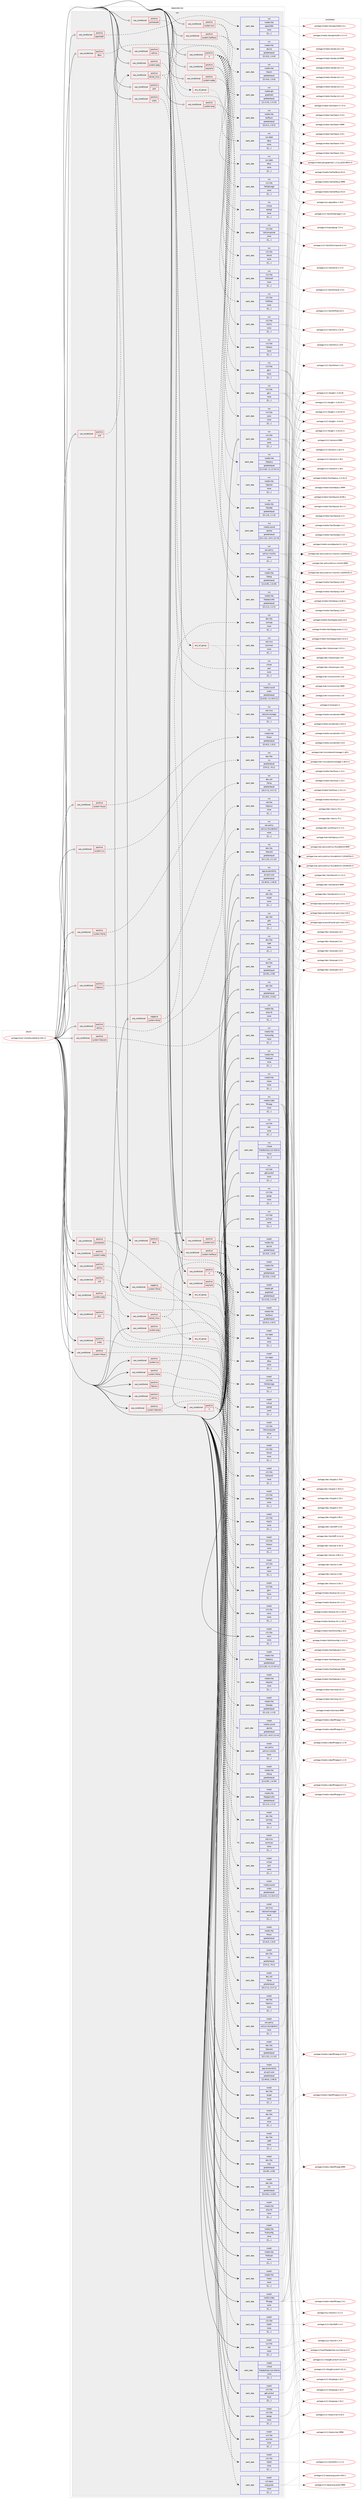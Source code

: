 digraph prolog {

# *************
# Graph options
# *************

newrank=true;
concentrate=true;
compound=true;
graph [rankdir=LR,fontname=Helvetica,fontsize=10,ranksep=1.5];#, ranksep=2.5, nodesep=0.2];
edge  [arrowhead=vee];
node  [fontname=Helvetica,fontsize=10];

# **********
# The ebuild
# **********

subgraph cluster_leftcol {
color=gray;
label=<<i>ebuild</i>>;
id [label="portage://mail-client/thunderbird-128.2.2", color=red, width=4, href="../mail-client/thunderbird-128.2.2.svg"];
}

# ****************
# The dependencies
# ****************

subgraph cluster_midcol {
color=gray;
label=<<i>dependencies</i>>;
subgraph cluster_compile {
fillcolor="#eeeeee";
style=filled;
label=<<i>compile</i>>;
subgraph cond72723 {
dependency286531 [label=<<TABLE BORDER="0" CELLBORDER="1" CELLSPACING="0" CELLPADDING="4"><TR><TD ROWSPAN="3" CELLPADDING="10">use_conditional</TD></TR><TR><TD>negative</TD></TR><TR><TD>system-librnp</TD></TR></TABLE>>, shape=none, color=red];
subgraph pack211514 {
dependency286532 [label=<<TABLE BORDER="0" CELLBORDER="1" CELLSPACING="0" CELLPADDING="4" WIDTH="220"><TR><TD ROWSPAN="6" CELLPADDING="30">pack_dep</TD></TR><TR><TD WIDTH="110">install</TD></TR><TR><TD>dev-libs</TD></TR><TR><TD>jsoncpp</TD></TR><TR><TD>none</TD></TR><TR><TD>[[],,,,]</TD></TR></TABLE>>, shape=none, color=blue];
}
dependency286531:e -> dependency286532:w [weight=20,style="dashed",arrowhead="vee"];
}
id:e -> dependency286531:w [weight=20,style="solid",arrowhead="vee"];
subgraph cond72724 {
dependency286533 [label=<<TABLE BORDER="0" CELLBORDER="1" CELLSPACING="0" CELLPADDING="4"><TR><TD ROWSPAN="3" CELLPADDING="10">use_conditional</TD></TR><TR><TD>positive</TD></TR><TR><TD>X</TD></TR></TABLE>>, shape=none, color=red];
subgraph pack211515 {
dependency286534 [label=<<TABLE BORDER="0" CELLBORDER="1" CELLSPACING="0" CELLPADDING="4" WIDTH="220"><TR><TD ROWSPAN="6" CELLPADDING="30">pack_dep</TD></TR><TR><TD WIDTH="110">install</TD></TR><TR><TD>virtual</TD></TR><TR><TD>opengl</TD></TR><TR><TD>none</TD></TR><TR><TD>[[],,,,]</TD></TR></TABLE>>, shape=none, color=blue];
}
dependency286533:e -> dependency286534:w [weight=20,style="dashed",arrowhead="vee"];
subgraph pack211516 {
dependency286535 [label=<<TABLE BORDER="0" CELLBORDER="1" CELLSPACING="0" CELLPADDING="4" WIDTH="220"><TR><TD ROWSPAN="6" CELLPADDING="30">pack_dep</TD></TR><TR><TD WIDTH="110">install</TD></TR><TR><TD>x11-libs</TD></TR><TR><TD>cairo</TD></TR><TR><TD>none</TD></TR><TR><TD>[[],,,,]</TD></TR></TABLE>>, shape=none, color=blue];
}
dependency286533:e -> dependency286535:w [weight=20,style="dashed",arrowhead="vee"];
subgraph pack211517 {
dependency286536 [label=<<TABLE BORDER="0" CELLBORDER="1" CELLSPACING="0" CELLPADDING="4" WIDTH="220"><TR><TD ROWSPAN="6" CELLPADDING="30">pack_dep</TD></TR><TR><TD WIDTH="110">install</TD></TR><TR><TD>x11-libs</TD></TR><TR><TD>gtk+</TD></TR><TR><TD>none</TD></TR><TR><TD>[[],,,,]</TD></TR></TABLE>>, shape=none, color=blue];
}
dependency286533:e -> dependency286536:w [weight=20,style="dashed",arrowhead="vee"];
subgraph pack211518 {
dependency286537 [label=<<TABLE BORDER="0" CELLBORDER="1" CELLSPACING="0" CELLPADDING="4" WIDTH="220"><TR><TD ROWSPAN="6" CELLPADDING="30">pack_dep</TD></TR><TR><TD WIDTH="110">install</TD></TR><TR><TD>x11-libs</TD></TR><TR><TD>libX11</TD></TR><TR><TD>none</TD></TR><TR><TD>[[],,,,]</TD></TR></TABLE>>, shape=none, color=blue];
}
dependency286533:e -> dependency286537:w [weight=20,style="dashed",arrowhead="vee"];
subgraph pack211519 {
dependency286538 [label=<<TABLE BORDER="0" CELLBORDER="1" CELLSPACING="0" CELLPADDING="4" WIDTH="220"><TR><TD ROWSPAN="6" CELLPADDING="30">pack_dep</TD></TR><TR><TD WIDTH="110">install</TD></TR><TR><TD>x11-libs</TD></TR><TR><TD>libXcomposite</TD></TR><TR><TD>none</TD></TR><TR><TD>[[],,,,]</TD></TR></TABLE>>, shape=none, color=blue];
}
dependency286533:e -> dependency286538:w [weight=20,style="dashed",arrowhead="vee"];
subgraph pack211520 {
dependency286539 [label=<<TABLE BORDER="0" CELLBORDER="1" CELLSPACING="0" CELLPADDING="4" WIDTH="220"><TR><TD ROWSPAN="6" CELLPADDING="30">pack_dep</TD></TR><TR><TD WIDTH="110">install</TD></TR><TR><TD>x11-libs</TD></TR><TR><TD>libXdamage</TD></TR><TR><TD>none</TD></TR><TR><TD>[[],,,,]</TD></TR></TABLE>>, shape=none, color=blue];
}
dependency286533:e -> dependency286539:w [weight=20,style="dashed",arrowhead="vee"];
subgraph pack211521 {
dependency286540 [label=<<TABLE BORDER="0" CELLBORDER="1" CELLSPACING="0" CELLPADDING="4" WIDTH="220"><TR><TD ROWSPAN="6" CELLPADDING="30">pack_dep</TD></TR><TR><TD WIDTH="110">install</TD></TR><TR><TD>x11-libs</TD></TR><TR><TD>libXext</TD></TR><TR><TD>none</TD></TR><TR><TD>[[],,,,]</TD></TR></TABLE>>, shape=none, color=blue];
}
dependency286533:e -> dependency286540:w [weight=20,style="dashed",arrowhead="vee"];
subgraph pack211522 {
dependency286541 [label=<<TABLE BORDER="0" CELLBORDER="1" CELLSPACING="0" CELLPADDING="4" WIDTH="220"><TR><TD ROWSPAN="6" CELLPADDING="30">pack_dep</TD></TR><TR><TD WIDTH="110">install</TD></TR><TR><TD>x11-libs</TD></TR><TR><TD>libXfixes</TD></TR><TR><TD>none</TD></TR><TR><TD>[[],,,,]</TD></TR></TABLE>>, shape=none, color=blue];
}
dependency286533:e -> dependency286541:w [weight=20,style="dashed",arrowhead="vee"];
subgraph pack211523 {
dependency286542 [label=<<TABLE BORDER="0" CELLBORDER="1" CELLSPACING="0" CELLPADDING="4" WIDTH="220"><TR><TD ROWSPAN="6" CELLPADDING="30">pack_dep</TD></TR><TR><TD WIDTH="110">install</TD></TR><TR><TD>x11-libs</TD></TR><TR><TD>libXrandr</TD></TR><TR><TD>none</TD></TR><TR><TD>[[],,,,]</TD></TR></TABLE>>, shape=none, color=blue];
}
dependency286533:e -> dependency286542:w [weight=20,style="dashed",arrowhead="vee"];
subgraph pack211524 {
dependency286543 [label=<<TABLE BORDER="0" CELLBORDER="1" CELLSPACING="0" CELLPADDING="4" WIDTH="220"><TR><TD ROWSPAN="6" CELLPADDING="30">pack_dep</TD></TR><TR><TD WIDTH="110">install</TD></TR><TR><TD>x11-libs</TD></TR><TR><TD>libxcb</TD></TR><TR><TD>none</TD></TR><TR><TD>[[],,,,]</TD></TR></TABLE>>, shape=none, color=blue];
}
dependency286533:e -> dependency286543:w [weight=20,style="dashed",arrowhead="vee"];
}
id:e -> dependency286533:w [weight=20,style="solid",arrowhead="vee"];
subgraph cond72725 {
dependency286544 [label=<<TABLE BORDER="0" CELLBORDER="1" CELLSPACING="0" CELLPADDING="4"><TR><TD ROWSPAN="3" CELLPADDING="10">use_conditional</TD></TR><TR><TD>positive</TD></TR><TR><TD>X</TD></TR></TABLE>>, shape=none, color=red];
subgraph pack211525 {
dependency286545 [label=<<TABLE BORDER="0" CELLBORDER="1" CELLSPACING="0" CELLPADDING="4" WIDTH="220"><TR><TD ROWSPAN="6" CELLPADDING="30">pack_dep</TD></TR><TR><TD WIDTH="110">install</TD></TR><TR><TD>x11-base</TD></TR><TR><TD>xorg-proto</TD></TR><TR><TD>none</TD></TR><TR><TD>[[],,,,]</TD></TR></TABLE>>, shape=none, color=blue];
}
dependency286544:e -> dependency286545:w [weight=20,style="dashed",arrowhead="vee"];
subgraph pack211526 {
dependency286546 [label=<<TABLE BORDER="0" CELLBORDER="1" CELLSPACING="0" CELLPADDING="4" WIDTH="220"><TR><TD ROWSPAN="6" CELLPADDING="30">pack_dep</TD></TR><TR><TD WIDTH="110">install</TD></TR><TR><TD>x11-libs</TD></TR><TR><TD>libICE</TD></TR><TR><TD>none</TD></TR><TR><TD>[[],,,,]</TD></TR></TABLE>>, shape=none, color=blue];
}
dependency286544:e -> dependency286546:w [weight=20,style="dashed",arrowhead="vee"];
subgraph pack211527 {
dependency286547 [label=<<TABLE BORDER="0" CELLBORDER="1" CELLSPACING="0" CELLPADDING="4" WIDTH="220"><TR><TD ROWSPAN="6" CELLPADDING="30">pack_dep</TD></TR><TR><TD WIDTH="110">install</TD></TR><TR><TD>x11-libs</TD></TR><TR><TD>libSM</TD></TR><TR><TD>none</TD></TR><TR><TD>[[],,,,]</TD></TR></TABLE>>, shape=none, color=blue];
}
dependency286544:e -> dependency286547:w [weight=20,style="dashed",arrowhead="vee"];
}
id:e -> dependency286544:w [weight=20,style="solid",arrowhead="vee"];
subgraph cond72726 {
dependency286548 [label=<<TABLE BORDER="0" CELLBORDER="1" CELLSPACING="0" CELLPADDING="4"><TR><TD ROWSPAN="3" CELLPADDING="10">use_conditional</TD></TR><TR><TD>positive</TD></TR><TR><TD>dbus</TD></TR></TABLE>>, shape=none, color=red];
subgraph pack211528 {
dependency286549 [label=<<TABLE BORDER="0" CELLBORDER="1" CELLSPACING="0" CELLPADDING="4" WIDTH="220"><TR><TD ROWSPAN="6" CELLPADDING="30">pack_dep</TD></TR><TR><TD WIDTH="110">install</TD></TR><TR><TD>sys-apps</TD></TR><TR><TD>dbus</TD></TR><TR><TD>none</TD></TR><TR><TD>[[],,,,]</TD></TR></TABLE>>, shape=none, color=blue];
}
dependency286548:e -> dependency286549:w [weight=20,style="dashed",arrowhead="vee"];
}
id:e -> dependency286548:w [weight=20,style="solid",arrowhead="vee"];
subgraph cond72727 {
dependency286550 [label=<<TABLE BORDER="0" CELLBORDER="1" CELLSPACING="0" CELLPADDING="4"><TR><TD ROWSPAN="3" CELLPADDING="10">use_conditional</TD></TR><TR><TD>positive</TD></TR><TR><TD>jack</TD></TR></TABLE>>, shape=none, color=red];
subgraph pack211529 {
dependency286551 [label=<<TABLE BORDER="0" CELLBORDER="1" CELLSPACING="0" CELLPADDING="4" WIDTH="220"><TR><TD ROWSPAN="6" CELLPADDING="30">pack_dep</TD></TR><TR><TD WIDTH="110">install</TD></TR><TR><TD>virtual</TD></TR><TR><TD>jack</TD></TR><TR><TD>none</TD></TR><TR><TD>[[],,,,]</TD></TR></TABLE>>, shape=none, color=blue];
}
dependency286550:e -> dependency286551:w [weight=20,style="dashed",arrowhead="vee"];
}
id:e -> dependency286550:w [weight=20,style="solid",arrowhead="vee"];
subgraph cond72728 {
dependency286552 [label=<<TABLE BORDER="0" CELLBORDER="1" CELLSPACING="0" CELLPADDING="4"><TR><TD ROWSPAN="3" CELLPADDING="10">use_conditional</TD></TR><TR><TD>positive</TD></TR><TR><TD>libproxy</TD></TR></TABLE>>, shape=none, color=red];
subgraph pack211530 {
dependency286553 [label=<<TABLE BORDER="0" CELLBORDER="1" CELLSPACING="0" CELLPADDING="4" WIDTH="220"><TR><TD ROWSPAN="6" CELLPADDING="30">pack_dep</TD></TR><TR><TD WIDTH="110">install</TD></TR><TR><TD>net-libs</TD></TR><TR><TD>libproxy</TD></TR><TR><TD>none</TD></TR><TR><TD>[[],,,,]</TD></TR></TABLE>>, shape=none, color=blue];
}
dependency286552:e -> dependency286553:w [weight=20,style="dashed",arrowhead="vee"];
}
id:e -> dependency286552:w [weight=20,style="solid",arrowhead="vee"];
subgraph cond72729 {
dependency286554 [label=<<TABLE BORDER="0" CELLBORDER="1" CELLSPACING="0" CELLPADDING="4"><TR><TD ROWSPAN="3" CELLPADDING="10">use_conditional</TD></TR><TR><TD>positive</TD></TR><TR><TD>pulseaudio</TD></TR></TABLE>>, shape=none, color=red];
subgraph any2132 {
dependency286555 [label=<<TABLE BORDER="0" CELLBORDER="1" CELLSPACING="0" CELLPADDING="4"><TR><TD CELLPADDING="10">any_of_group</TD></TR></TABLE>>, shape=none, color=red];subgraph pack211531 {
dependency286556 [label=<<TABLE BORDER="0" CELLBORDER="1" CELLSPACING="0" CELLPADDING="4" WIDTH="220"><TR><TD ROWSPAN="6" CELLPADDING="30">pack_dep</TD></TR><TR><TD WIDTH="110">install</TD></TR><TR><TD>media-libs</TD></TR><TR><TD>libpulse</TD></TR><TR><TD>none</TD></TR><TR><TD>[[],,,,]</TD></TR></TABLE>>, shape=none, color=blue];
}
dependency286555:e -> dependency286556:w [weight=20,style="dotted",arrowhead="oinv"];
subgraph pack211532 {
dependency286557 [label=<<TABLE BORDER="0" CELLBORDER="1" CELLSPACING="0" CELLPADDING="4" WIDTH="220"><TR><TD ROWSPAN="6" CELLPADDING="30">pack_dep</TD></TR><TR><TD WIDTH="110">install</TD></TR><TR><TD>media-sound</TD></TR><TR><TD>apulse</TD></TR><TR><TD>greaterequal</TD></TR><TR><TD>[[0,1,12],,-r4,0.1.12-r4]</TD></TR></TABLE>>, shape=none, color=blue];
}
dependency286555:e -> dependency286557:w [weight=20,style="dotted",arrowhead="oinv"];
}
dependency286554:e -> dependency286555:w [weight=20,style="dashed",arrowhead="vee"];
}
id:e -> dependency286554:w [weight=20,style="solid",arrowhead="vee"];
subgraph cond72730 {
dependency286558 [label=<<TABLE BORDER="0" CELLBORDER="1" CELLSPACING="0" CELLPADDING="4"><TR><TD ROWSPAN="3" CELLPADDING="10">use_conditional</TD></TR><TR><TD>positive</TD></TR><TR><TD>selinux</TD></TR></TABLE>>, shape=none, color=red];
subgraph pack211533 {
dependency286559 [label=<<TABLE BORDER="0" CELLBORDER="1" CELLSPACING="0" CELLPADDING="4" WIDTH="220"><TR><TD ROWSPAN="6" CELLPADDING="30">pack_dep</TD></TR><TR><TD WIDTH="110">install</TD></TR><TR><TD>sec-policy</TD></TR><TR><TD>selinux-mozilla</TD></TR><TR><TD>none</TD></TR><TR><TD>[[],,,,]</TD></TR></TABLE>>, shape=none, color=blue];
}
dependency286558:e -> dependency286559:w [weight=20,style="dashed",arrowhead="vee"];
}
id:e -> dependency286558:w [weight=20,style="solid",arrowhead="vee"];
subgraph cond72731 {
dependency286560 [label=<<TABLE BORDER="0" CELLBORDER="1" CELLSPACING="0" CELLPADDING="4"><TR><TD ROWSPAN="3" CELLPADDING="10">use_conditional</TD></TR><TR><TD>positive</TD></TR><TR><TD>selinux</TD></TR></TABLE>>, shape=none, color=red];
subgraph pack211534 {
dependency286561 [label=<<TABLE BORDER="0" CELLBORDER="1" CELLSPACING="0" CELLPADDING="4" WIDTH="220"><TR><TD ROWSPAN="6" CELLPADDING="30">pack_dep</TD></TR><TR><TD WIDTH="110">install</TD></TR><TR><TD>sec-policy</TD></TR><TR><TD>selinux-thunderbird</TD></TR><TR><TD>none</TD></TR><TR><TD>[[],,,,]</TD></TR></TABLE>>, shape=none, color=blue];
}
dependency286560:e -> dependency286561:w [weight=20,style="dashed",arrowhead="vee"];
}
id:e -> dependency286560:w [weight=20,style="solid",arrowhead="vee"];
subgraph cond72732 {
dependency286562 [label=<<TABLE BORDER="0" CELLBORDER="1" CELLSPACING="0" CELLPADDING="4"><TR><TD ROWSPAN="3" CELLPADDING="10">use_conditional</TD></TR><TR><TD>positive</TD></TR><TR><TD>sndio</TD></TR></TABLE>>, shape=none, color=red];
subgraph pack211535 {
dependency286563 [label=<<TABLE BORDER="0" CELLBORDER="1" CELLSPACING="0" CELLPADDING="4" WIDTH="220"><TR><TD ROWSPAN="6" CELLPADDING="30">pack_dep</TD></TR><TR><TD WIDTH="110">install</TD></TR><TR><TD>media-sound</TD></TR><TR><TD>sndio</TD></TR><TR><TD>greaterequal</TD></TR><TR><TD>[[1,8,0],,-r1,1.8.0-r1]</TD></TR></TABLE>>, shape=none, color=blue];
}
dependency286562:e -> dependency286563:w [weight=20,style="dashed",arrowhead="vee"];
}
id:e -> dependency286562:w [weight=20,style="solid",arrowhead="vee"];
subgraph cond72733 {
dependency286564 [label=<<TABLE BORDER="0" CELLBORDER="1" CELLSPACING="0" CELLPADDING="4"><TR><TD ROWSPAN="3" CELLPADDING="10">use_conditional</TD></TR><TR><TD>positive</TD></TR><TR><TD>system-av1</TD></TR></TABLE>>, shape=none, color=red];
subgraph pack211536 {
dependency286565 [label=<<TABLE BORDER="0" CELLBORDER="1" CELLSPACING="0" CELLPADDING="4" WIDTH="220"><TR><TD ROWSPAN="6" CELLPADDING="30">pack_dep</TD></TR><TR><TD WIDTH="110">install</TD></TR><TR><TD>media-libs</TD></TR><TR><TD>dav1d</TD></TR><TR><TD>greaterequal</TD></TR><TR><TD>[[1,0,0],,,1.0.0]</TD></TR></TABLE>>, shape=none, color=blue];
}
dependency286564:e -> dependency286565:w [weight=20,style="dashed",arrowhead="vee"];
subgraph pack211537 {
dependency286566 [label=<<TABLE BORDER="0" CELLBORDER="1" CELLSPACING="0" CELLPADDING="4" WIDTH="220"><TR><TD ROWSPAN="6" CELLPADDING="30">pack_dep</TD></TR><TR><TD WIDTH="110">install</TD></TR><TR><TD>media-libs</TD></TR><TR><TD>libaom</TD></TR><TR><TD>greaterequal</TD></TR><TR><TD>[[1,0,0],,,1.0.0]</TD></TR></TABLE>>, shape=none, color=blue];
}
dependency286564:e -> dependency286566:w [weight=20,style="dashed",arrowhead="vee"];
}
id:e -> dependency286564:w [weight=20,style="solid",arrowhead="vee"];
subgraph cond72734 {
dependency286567 [label=<<TABLE BORDER="0" CELLBORDER="1" CELLSPACING="0" CELLPADDING="4"><TR><TD ROWSPAN="3" CELLPADDING="10">use_conditional</TD></TR><TR><TD>positive</TD></TR><TR><TD>system-harfbuzz</TD></TR></TABLE>>, shape=none, color=red];
subgraph pack211538 {
dependency286568 [label=<<TABLE BORDER="0" CELLBORDER="1" CELLSPACING="0" CELLPADDING="4" WIDTH="220"><TR><TD ROWSPAN="6" CELLPADDING="30">pack_dep</TD></TR><TR><TD WIDTH="110">install</TD></TR><TR><TD>media-gfx</TD></TR><TR><TD>graphite2</TD></TR><TR><TD>greaterequal</TD></TR><TR><TD>[[1,3,13],,,1.3.13]</TD></TR></TABLE>>, shape=none, color=blue];
}
dependency286567:e -> dependency286568:w [weight=20,style="dashed",arrowhead="vee"];
subgraph pack211539 {
dependency286569 [label=<<TABLE BORDER="0" CELLBORDER="1" CELLSPACING="0" CELLPADDING="4" WIDTH="220"><TR><TD ROWSPAN="6" CELLPADDING="30">pack_dep</TD></TR><TR><TD WIDTH="110">install</TD></TR><TR><TD>media-libs</TD></TR><TR><TD>harfbuzz</TD></TR><TR><TD>greaterequal</TD></TR><TR><TD>[[2,8,1],,,2.8.1]</TD></TR></TABLE>>, shape=none, color=blue];
}
dependency286567:e -> dependency286569:w [weight=20,style="dashed",arrowhead="vee"];
}
id:e -> dependency286567:w [weight=20,style="solid",arrowhead="vee"];
subgraph cond72735 {
dependency286570 [label=<<TABLE BORDER="0" CELLBORDER="1" CELLSPACING="0" CELLPADDING="4"><TR><TD ROWSPAN="3" CELLPADDING="10">use_conditional</TD></TR><TR><TD>positive</TD></TR><TR><TD>system-icu</TD></TR></TABLE>>, shape=none, color=red];
subgraph pack211540 {
dependency286571 [label=<<TABLE BORDER="0" CELLBORDER="1" CELLSPACING="0" CELLPADDING="4" WIDTH="220"><TR><TD ROWSPAN="6" CELLPADDING="30">pack_dep</TD></TR><TR><TD WIDTH="110">install</TD></TR><TR><TD>dev-libs</TD></TR><TR><TD>icu</TD></TR><TR><TD>greaterequal</TD></TR><TR><TD>[[74,1],,,74.1]</TD></TR></TABLE>>, shape=none, color=blue];
}
dependency286570:e -> dependency286571:w [weight=20,style="dashed",arrowhead="vee"];
}
id:e -> dependency286570:w [weight=20,style="solid",arrowhead="vee"];
subgraph cond72736 {
dependency286572 [label=<<TABLE BORDER="0" CELLBORDER="1" CELLSPACING="0" CELLPADDING="4"><TR><TD ROWSPAN="3" CELLPADDING="10">use_conditional</TD></TR><TR><TD>positive</TD></TR><TR><TD>system-jpeg</TD></TR></TABLE>>, shape=none, color=red];
subgraph pack211541 {
dependency286573 [label=<<TABLE BORDER="0" CELLBORDER="1" CELLSPACING="0" CELLPADDING="4" WIDTH="220"><TR><TD ROWSPAN="6" CELLPADDING="30">pack_dep</TD></TR><TR><TD WIDTH="110">install</TD></TR><TR><TD>media-libs</TD></TR><TR><TD>libjpeg-turbo</TD></TR><TR><TD>greaterequal</TD></TR><TR><TD>[[1,2,1],,,1.2.1]</TD></TR></TABLE>>, shape=none, color=blue];
}
dependency286572:e -> dependency286573:w [weight=20,style="dashed",arrowhead="vee"];
}
id:e -> dependency286572:w [weight=20,style="solid",arrowhead="vee"];
subgraph cond72737 {
dependency286574 [label=<<TABLE BORDER="0" CELLBORDER="1" CELLSPACING="0" CELLPADDING="4"><TR><TD ROWSPAN="3" CELLPADDING="10">use_conditional</TD></TR><TR><TD>positive</TD></TR><TR><TD>system-libevent</TD></TR></TABLE>>, shape=none, color=red];
subgraph pack211542 {
dependency286575 [label=<<TABLE BORDER="0" CELLBORDER="1" CELLSPACING="0" CELLPADDING="4" WIDTH="220"><TR><TD ROWSPAN="6" CELLPADDING="30">pack_dep</TD></TR><TR><TD WIDTH="110">install</TD></TR><TR><TD>dev-libs</TD></TR><TR><TD>libevent</TD></TR><TR><TD>greaterequal</TD></TR><TR><TD>[[2,1,12],,,2.1.12]</TD></TR></TABLE>>, shape=none, color=blue];
}
dependency286574:e -> dependency286575:w [weight=20,style="dashed",arrowhead="vee"];
}
id:e -> dependency286574:w [weight=20,style="solid",arrowhead="vee"];
subgraph cond72738 {
dependency286576 [label=<<TABLE BORDER="0" CELLBORDER="1" CELLSPACING="0" CELLPADDING="4"><TR><TD ROWSPAN="3" CELLPADDING="10">use_conditional</TD></TR><TR><TD>positive</TD></TR><TR><TD>system-librnp</TD></TR></TABLE>>, shape=none, color=red];
subgraph pack211543 {
dependency286577 [label=<<TABLE BORDER="0" CELLBORDER="1" CELLSPACING="0" CELLPADDING="4" WIDTH="220"><TR><TD ROWSPAN="6" CELLPADDING="30">pack_dep</TD></TR><TR><TD WIDTH="110">install</TD></TR><TR><TD>dev-util</TD></TR><TR><TD>librnp</TD></TR><TR><TD>greaterequal</TD></TR><TR><TD>[[0,17,1],,,0.17.1]</TD></TR></TABLE>>, shape=none, color=blue];
}
dependency286576:e -> dependency286577:w [weight=20,style="dashed",arrowhead="vee"];
}
id:e -> dependency286576:w [weight=20,style="solid",arrowhead="vee"];
subgraph cond72739 {
dependency286578 [label=<<TABLE BORDER="0" CELLBORDER="1" CELLSPACING="0" CELLPADDING="4"><TR><TD ROWSPAN="3" CELLPADDING="10">use_conditional</TD></TR><TR><TD>positive</TD></TR><TR><TD>system-libvpx</TD></TR></TABLE>>, shape=none, color=red];
subgraph pack211544 {
dependency286579 [label=<<TABLE BORDER="0" CELLBORDER="1" CELLSPACING="0" CELLPADDING="4" WIDTH="220"><TR><TD ROWSPAN="6" CELLPADDING="30">pack_dep</TD></TR><TR><TD WIDTH="110">install</TD></TR><TR><TD>media-libs</TD></TR><TR><TD>libvpx</TD></TR><TR><TD>greaterequal</TD></TR><TR><TD>[[1,8,2],,,1.8.2]</TD></TR></TABLE>>, shape=none, color=blue];
}
dependency286578:e -> dependency286579:w [weight=20,style="dashed",arrowhead="vee"];
}
id:e -> dependency286578:w [weight=20,style="solid",arrowhead="vee"];
subgraph cond72740 {
dependency286580 [label=<<TABLE BORDER="0" CELLBORDER="1" CELLSPACING="0" CELLPADDING="4"><TR><TD ROWSPAN="3" CELLPADDING="10">use_conditional</TD></TR><TR><TD>positive</TD></TR><TR><TD>system-png</TD></TR></TABLE>>, shape=none, color=red];
subgraph pack211545 {
dependency286581 [label=<<TABLE BORDER="0" CELLBORDER="1" CELLSPACING="0" CELLPADDING="4" WIDTH="220"><TR><TD ROWSPAN="6" CELLPADDING="30">pack_dep</TD></TR><TR><TD WIDTH="110">install</TD></TR><TR><TD>media-libs</TD></TR><TR><TD>libpng</TD></TR><TR><TD>greaterequal</TD></TR><TR><TD>[[1,6,35],,,1.6.35]</TD></TR></TABLE>>, shape=none, color=blue];
}
dependency286580:e -> dependency286581:w [weight=20,style="dashed",arrowhead="vee"];
}
id:e -> dependency286580:w [weight=20,style="solid",arrowhead="vee"];
subgraph cond72741 {
dependency286582 [label=<<TABLE BORDER="0" CELLBORDER="1" CELLSPACING="0" CELLPADDING="4"><TR><TD ROWSPAN="3" CELLPADDING="10">use_conditional</TD></TR><TR><TD>positive</TD></TR><TR><TD>system-webp</TD></TR></TABLE>>, shape=none, color=red];
subgraph pack211546 {
dependency286583 [label=<<TABLE BORDER="0" CELLBORDER="1" CELLSPACING="0" CELLPADDING="4" WIDTH="220"><TR><TD ROWSPAN="6" CELLPADDING="30">pack_dep</TD></TR><TR><TD WIDTH="110">install</TD></TR><TR><TD>media-libs</TD></TR><TR><TD>libwebp</TD></TR><TR><TD>greaterequal</TD></TR><TR><TD>[[1,1,0],,,1.1.0]</TD></TR></TABLE>>, shape=none, color=blue];
}
dependency286582:e -> dependency286583:w [weight=20,style="dashed",arrowhead="vee"];
}
id:e -> dependency286582:w [weight=20,style="solid",arrowhead="vee"];
subgraph cond72742 {
dependency286584 [label=<<TABLE BORDER="0" CELLBORDER="1" CELLSPACING="0" CELLPADDING="4"><TR><TD ROWSPAN="3" CELLPADDING="10">use_conditional</TD></TR><TR><TD>positive</TD></TR><TR><TD>wayland</TD></TR></TABLE>>, shape=none, color=red];
subgraph pack211547 {
dependency286585 [label=<<TABLE BORDER="0" CELLBORDER="1" CELLSPACING="0" CELLPADDING="4" WIDTH="220"><TR><TD ROWSPAN="6" CELLPADDING="30">pack_dep</TD></TR><TR><TD WIDTH="110">install</TD></TR><TR><TD>media-libs</TD></TR><TR><TD>libepoxy</TD></TR><TR><TD>greaterequal</TD></TR><TR><TD>[[1,5,10],,-r1,1.5.10-r1]</TD></TR></TABLE>>, shape=none, color=blue];
}
dependency286584:e -> dependency286585:w [weight=20,style="dashed",arrowhead="vee"];
subgraph pack211548 {
dependency286586 [label=<<TABLE BORDER="0" CELLBORDER="1" CELLSPACING="0" CELLPADDING="4" WIDTH="220"><TR><TD ROWSPAN="6" CELLPADDING="30">pack_dep</TD></TR><TR><TD WIDTH="110">install</TD></TR><TR><TD>x11-libs</TD></TR><TR><TD>gtk+</TD></TR><TR><TD>none</TD></TR><TR><TD>[[],,,,]</TD></TR></TABLE>>, shape=none, color=blue];
}
dependency286584:e -> dependency286586:w [weight=20,style="dashed",arrowhead="vee"];
}
id:e -> dependency286584:w [weight=20,style="solid",arrowhead="vee"];
subgraph cond72743 {
dependency286587 [label=<<TABLE BORDER="0" CELLBORDER="1" CELLSPACING="0" CELLPADDING="4"><TR><TD ROWSPAN="3" CELLPADDING="10">use_conditional</TD></TR><TR><TD>positive</TD></TR><TR><TD>wifi</TD></TR></TABLE>>, shape=none, color=red];
subgraph cond72744 {
dependency286588 [label=<<TABLE BORDER="0" CELLBORDER="1" CELLSPACING="0" CELLPADDING="4"><TR><TD ROWSPAN="3" CELLPADDING="10">use_conditional</TD></TR><TR><TD>positive</TD></TR><TR><TD>kernel_linux</TD></TR></TABLE>>, shape=none, color=red];
subgraph any2133 {
dependency286589 [label=<<TABLE BORDER="0" CELLBORDER="1" CELLSPACING="0" CELLPADDING="4"><TR><TD CELLPADDING="10">any_of_group</TD></TR></TABLE>>, shape=none, color=red];subgraph pack211549 {
dependency286590 [label=<<TABLE BORDER="0" CELLBORDER="1" CELLSPACING="0" CELLPADDING="4" WIDTH="220"><TR><TD ROWSPAN="6" CELLPADDING="30">pack_dep</TD></TR><TR><TD WIDTH="110">install</TD></TR><TR><TD>net-misc</TD></TR><TR><TD>networkmanager</TD></TR><TR><TD>none</TD></TR><TR><TD>[[],,,,]</TD></TR></TABLE>>, shape=none, color=blue];
}
dependency286589:e -> dependency286590:w [weight=20,style="dotted",arrowhead="oinv"];
subgraph pack211550 {
dependency286591 [label=<<TABLE BORDER="0" CELLBORDER="1" CELLSPACING="0" CELLPADDING="4" WIDTH="220"><TR><TD ROWSPAN="6" CELLPADDING="30">pack_dep</TD></TR><TR><TD WIDTH="110">install</TD></TR><TR><TD>net-misc</TD></TR><TR><TD>connman</TD></TR><TR><TD>none</TD></TR><TR><TD>[[],,,,]</TD></TR></TABLE>>, shape=none, color=blue];
}
dependency286589:e -> dependency286591:w [weight=20,style="dotted",arrowhead="oinv"];
}
dependency286588:e -> dependency286589:w [weight=20,style="dashed",arrowhead="vee"];
subgraph pack211551 {
dependency286592 [label=<<TABLE BORDER="0" CELLBORDER="1" CELLSPACING="0" CELLPADDING="4" WIDTH="220"><TR><TD ROWSPAN="6" CELLPADDING="30">pack_dep</TD></TR><TR><TD WIDTH="110">install</TD></TR><TR><TD>sys-apps</TD></TR><TR><TD>dbus</TD></TR><TR><TD>none</TD></TR><TR><TD>[[],,,,]</TD></TR></TABLE>>, shape=none, color=blue];
}
dependency286588:e -> dependency286592:w [weight=20,style="dashed",arrowhead="vee"];
}
dependency286587:e -> dependency286588:w [weight=20,style="dashed",arrowhead="vee"];
}
id:e -> dependency286587:w [weight=20,style="solid",arrowhead="vee"];
subgraph pack211552 {
dependency286593 [label=<<TABLE BORDER="0" CELLBORDER="1" CELLSPACING="0" CELLPADDING="4" WIDTH="220"><TR><TD ROWSPAN="6" CELLPADDING="30">pack_dep</TD></TR><TR><TD WIDTH="110">install</TD></TR><TR><TD>app-accessibility</TD></TR><TR><TD>at-spi2-core</TD></TR><TR><TD>greaterequal</TD></TR><TR><TD>[[2,46,0],,,2.46.0]</TD></TR></TABLE>>, shape=none, color=blue];
}
id:e -> dependency286593:w [weight=20,style="solid",arrowhead="vee"];
subgraph pack211553 {
dependency286594 [label=<<TABLE BORDER="0" CELLBORDER="1" CELLSPACING="0" CELLPADDING="4" WIDTH="220"><TR><TD ROWSPAN="6" CELLPADDING="30">pack_dep</TD></TR><TR><TD WIDTH="110">install</TD></TR><TR><TD>dev-libs</TD></TR><TR><TD>expat</TD></TR><TR><TD>none</TD></TR><TR><TD>[[],,,,]</TD></TR></TABLE>>, shape=none, color=blue];
}
id:e -> dependency286594:w [weight=20,style="solid",arrowhead="vee"];
subgraph pack211554 {
dependency286595 [label=<<TABLE BORDER="0" CELLBORDER="1" CELLSPACING="0" CELLPADDING="4" WIDTH="220"><TR><TD ROWSPAN="6" CELLPADDING="30">pack_dep</TD></TR><TR><TD WIDTH="110">install</TD></TR><TR><TD>dev-libs</TD></TR><TR><TD>glib</TD></TR><TR><TD>none</TD></TR><TR><TD>[[],,,,]</TD></TR></TABLE>>, shape=none, color=blue];
}
id:e -> dependency286595:w [weight=20,style="solid",arrowhead="vee"];
subgraph pack211555 {
dependency286596 [label=<<TABLE BORDER="0" CELLBORDER="1" CELLSPACING="0" CELLPADDING="4" WIDTH="220"><TR><TD ROWSPAN="6" CELLPADDING="30">pack_dep</TD></TR><TR><TD WIDTH="110">install</TD></TR><TR><TD>dev-libs</TD></TR><TR><TD>libffi</TD></TR><TR><TD>none</TD></TR><TR><TD>[[],,,,]</TD></TR></TABLE>>, shape=none, color=blue];
}
id:e -> dependency286596:w [weight=20,style="solid",arrowhead="vee"];
subgraph pack211556 {
dependency286597 [label=<<TABLE BORDER="0" CELLBORDER="1" CELLSPACING="0" CELLPADDING="4" WIDTH="220"><TR><TD ROWSPAN="6" CELLPADDING="30">pack_dep</TD></TR><TR><TD WIDTH="110">install</TD></TR><TR><TD>dev-libs</TD></TR><TR><TD>nspr</TD></TR><TR><TD>greaterequal</TD></TR><TR><TD>[[4,35],,,4.35]</TD></TR></TABLE>>, shape=none, color=blue];
}
id:e -> dependency286597:w [weight=20,style="solid",arrowhead="vee"];
subgraph pack211557 {
dependency286598 [label=<<TABLE BORDER="0" CELLBORDER="1" CELLSPACING="0" CELLPADDING="4" WIDTH="220"><TR><TD ROWSPAN="6" CELLPADDING="30">pack_dep</TD></TR><TR><TD WIDTH="110">install</TD></TR><TR><TD>dev-libs</TD></TR><TR><TD>nss</TD></TR><TR><TD>greaterequal</TD></TR><TR><TD>[[3,101],,,3.101]</TD></TR></TABLE>>, shape=none, color=blue];
}
id:e -> dependency286598:w [weight=20,style="solid",arrowhead="vee"];
subgraph pack211558 {
dependency286599 [label=<<TABLE BORDER="0" CELLBORDER="1" CELLSPACING="0" CELLPADDING="4" WIDTH="220"><TR><TD ROWSPAN="6" CELLPADDING="30">pack_dep</TD></TR><TR><TD WIDTH="110">install</TD></TR><TR><TD>media-libs</TD></TR><TR><TD>alsa-lib</TD></TR><TR><TD>none</TD></TR><TR><TD>[[],,,,]</TD></TR></TABLE>>, shape=none, color=blue];
}
id:e -> dependency286599:w [weight=20,style="solid",arrowhead="vee"];
subgraph pack211559 {
dependency286600 [label=<<TABLE BORDER="0" CELLBORDER="1" CELLSPACING="0" CELLPADDING="4" WIDTH="220"><TR><TD ROWSPAN="6" CELLPADDING="30">pack_dep</TD></TR><TR><TD WIDTH="110">install</TD></TR><TR><TD>media-libs</TD></TR><TR><TD>fontconfig</TD></TR><TR><TD>none</TD></TR><TR><TD>[[],,,,]</TD></TR></TABLE>>, shape=none, color=blue];
}
id:e -> dependency286600:w [weight=20,style="solid",arrowhead="vee"];
subgraph pack211560 {
dependency286601 [label=<<TABLE BORDER="0" CELLBORDER="1" CELLSPACING="0" CELLPADDING="4" WIDTH="220"><TR><TD ROWSPAN="6" CELLPADDING="30">pack_dep</TD></TR><TR><TD WIDTH="110">install</TD></TR><TR><TD>media-libs</TD></TR><TR><TD>freetype</TD></TR><TR><TD>none</TD></TR><TR><TD>[[],,,,]</TD></TR></TABLE>>, shape=none, color=blue];
}
id:e -> dependency286601:w [weight=20,style="solid",arrowhead="vee"];
subgraph pack211561 {
dependency286602 [label=<<TABLE BORDER="0" CELLBORDER="1" CELLSPACING="0" CELLPADDING="4" WIDTH="220"><TR><TD ROWSPAN="6" CELLPADDING="30">pack_dep</TD></TR><TR><TD WIDTH="110">install</TD></TR><TR><TD>media-libs</TD></TR><TR><TD>mesa</TD></TR><TR><TD>none</TD></TR><TR><TD>[[],,,,]</TD></TR></TABLE>>, shape=none, color=blue];
}
id:e -> dependency286602:w [weight=20,style="solid",arrowhead="vee"];
subgraph pack211562 {
dependency286603 [label=<<TABLE BORDER="0" CELLBORDER="1" CELLSPACING="0" CELLPADDING="4" WIDTH="220"><TR><TD ROWSPAN="6" CELLPADDING="30">pack_dep</TD></TR><TR><TD WIDTH="110">install</TD></TR><TR><TD>media-video</TD></TR><TR><TD>ffmpeg</TD></TR><TR><TD>none</TD></TR><TR><TD>[[],,,,]</TD></TR></TABLE>>, shape=none, color=blue];
}
id:e -> dependency286603:w [weight=20,style="solid",arrowhead="vee"];
subgraph pack211563 {
dependency286604 [label=<<TABLE BORDER="0" CELLBORDER="1" CELLSPACING="0" CELLPADDING="4" WIDTH="220"><TR><TD ROWSPAN="6" CELLPADDING="30">pack_dep</TD></TR><TR><TD WIDTH="110">install</TD></TR><TR><TD>sys-libs</TD></TR><TR><TD>zlib</TD></TR><TR><TD>none</TD></TR><TR><TD>[[],,,,]</TD></TR></TABLE>>, shape=none, color=blue];
}
id:e -> dependency286604:w [weight=20,style="solid",arrowhead="vee"];
subgraph pack211564 {
dependency286605 [label=<<TABLE BORDER="0" CELLBORDER="1" CELLSPACING="0" CELLPADDING="4" WIDTH="220"><TR><TD ROWSPAN="6" CELLPADDING="30">pack_dep</TD></TR><TR><TD WIDTH="110">install</TD></TR><TR><TD>virtual</TD></TR><TR><TD>freedesktop-icon-theme</TD></TR><TR><TD>none</TD></TR><TR><TD>[[],,,,]</TD></TR></TABLE>>, shape=none, color=blue];
}
id:e -> dependency286605:w [weight=20,style="solid",arrowhead="vee"];
subgraph pack211565 {
dependency286606 [label=<<TABLE BORDER="0" CELLBORDER="1" CELLSPACING="0" CELLPADDING="4" WIDTH="220"><TR><TD ROWSPAN="6" CELLPADDING="30">pack_dep</TD></TR><TR><TD WIDTH="110">install</TD></TR><TR><TD>x11-libs</TD></TR><TR><TD>cairo</TD></TR><TR><TD>none</TD></TR><TR><TD>[[],,,,]</TD></TR></TABLE>>, shape=none, color=blue];
}
id:e -> dependency286606:w [weight=20,style="solid",arrowhead="vee"];
subgraph pack211566 {
dependency286607 [label=<<TABLE BORDER="0" CELLBORDER="1" CELLSPACING="0" CELLPADDING="4" WIDTH="220"><TR><TD ROWSPAN="6" CELLPADDING="30">pack_dep</TD></TR><TR><TD WIDTH="110">install</TD></TR><TR><TD>x11-libs</TD></TR><TR><TD>gdk-pixbuf</TD></TR><TR><TD>none</TD></TR><TR><TD>[[],,,,]</TD></TR></TABLE>>, shape=none, color=blue];
}
id:e -> dependency286607:w [weight=20,style="solid",arrowhead="vee"];
subgraph pack211567 {
dependency286608 [label=<<TABLE BORDER="0" CELLBORDER="1" CELLSPACING="0" CELLPADDING="4" WIDTH="220"><TR><TD ROWSPAN="6" CELLPADDING="30">pack_dep</TD></TR><TR><TD WIDTH="110">install</TD></TR><TR><TD>x11-libs</TD></TR><TR><TD>pango</TD></TR><TR><TD>none</TD></TR><TR><TD>[[],,,,]</TD></TR></TABLE>>, shape=none, color=blue];
}
id:e -> dependency286608:w [weight=20,style="solid",arrowhead="vee"];
subgraph pack211568 {
dependency286609 [label=<<TABLE BORDER="0" CELLBORDER="1" CELLSPACING="0" CELLPADDING="4" WIDTH="220"><TR><TD ROWSPAN="6" CELLPADDING="30">pack_dep</TD></TR><TR><TD WIDTH="110">install</TD></TR><TR><TD>x11-libs</TD></TR><TR><TD>pixman</TD></TR><TR><TD>none</TD></TR><TR><TD>[[],,,,]</TD></TR></TABLE>>, shape=none, color=blue];
}
id:e -> dependency286609:w [weight=20,style="solid",arrowhead="vee"];
}
subgraph cluster_compileandrun {
fillcolor="#eeeeee";
style=filled;
label=<<i>compile and run</i>>;
}
subgraph cluster_run {
fillcolor="#eeeeee";
style=filled;
label=<<i>run</i>>;
subgraph cond72745 {
dependency286610 [label=<<TABLE BORDER="0" CELLBORDER="1" CELLSPACING="0" CELLPADDING="4"><TR><TD ROWSPAN="3" CELLPADDING="10">use_conditional</TD></TR><TR><TD>negative</TD></TR><TR><TD>system-librnp</TD></TR></TABLE>>, shape=none, color=red];
subgraph pack211569 {
dependency286611 [label=<<TABLE BORDER="0" CELLBORDER="1" CELLSPACING="0" CELLPADDING="4" WIDTH="220"><TR><TD ROWSPAN="6" CELLPADDING="30">pack_dep</TD></TR><TR><TD WIDTH="110">run</TD></TR><TR><TD>dev-libs</TD></TR><TR><TD>jsoncpp</TD></TR><TR><TD>none</TD></TR><TR><TD>[[],,,,]</TD></TR></TABLE>>, shape=none, color=blue];
}
dependency286610:e -> dependency286611:w [weight=20,style="dashed",arrowhead="vee"];
}
id:e -> dependency286610:w [weight=20,style="solid",arrowhead="odot"];
subgraph cond72746 {
dependency286612 [label=<<TABLE BORDER="0" CELLBORDER="1" CELLSPACING="0" CELLPADDING="4"><TR><TD ROWSPAN="3" CELLPADDING="10">use_conditional</TD></TR><TR><TD>positive</TD></TR><TR><TD>X</TD></TR></TABLE>>, shape=none, color=red];
subgraph pack211570 {
dependency286613 [label=<<TABLE BORDER="0" CELLBORDER="1" CELLSPACING="0" CELLPADDING="4" WIDTH="220"><TR><TD ROWSPAN="6" CELLPADDING="30">pack_dep</TD></TR><TR><TD WIDTH="110">run</TD></TR><TR><TD>virtual</TD></TR><TR><TD>opengl</TD></TR><TR><TD>none</TD></TR><TR><TD>[[],,,,]</TD></TR></TABLE>>, shape=none, color=blue];
}
dependency286612:e -> dependency286613:w [weight=20,style="dashed",arrowhead="vee"];
subgraph pack211571 {
dependency286614 [label=<<TABLE BORDER="0" CELLBORDER="1" CELLSPACING="0" CELLPADDING="4" WIDTH="220"><TR><TD ROWSPAN="6" CELLPADDING="30">pack_dep</TD></TR><TR><TD WIDTH="110">run</TD></TR><TR><TD>x11-libs</TD></TR><TR><TD>cairo</TD></TR><TR><TD>none</TD></TR><TR><TD>[[],,,,]</TD></TR></TABLE>>, shape=none, color=blue];
}
dependency286612:e -> dependency286614:w [weight=20,style="dashed",arrowhead="vee"];
subgraph pack211572 {
dependency286615 [label=<<TABLE BORDER="0" CELLBORDER="1" CELLSPACING="0" CELLPADDING="4" WIDTH="220"><TR><TD ROWSPAN="6" CELLPADDING="30">pack_dep</TD></TR><TR><TD WIDTH="110">run</TD></TR><TR><TD>x11-libs</TD></TR><TR><TD>gtk+</TD></TR><TR><TD>none</TD></TR><TR><TD>[[],,,,]</TD></TR></TABLE>>, shape=none, color=blue];
}
dependency286612:e -> dependency286615:w [weight=20,style="dashed",arrowhead="vee"];
subgraph pack211573 {
dependency286616 [label=<<TABLE BORDER="0" CELLBORDER="1" CELLSPACING="0" CELLPADDING="4" WIDTH="220"><TR><TD ROWSPAN="6" CELLPADDING="30">pack_dep</TD></TR><TR><TD WIDTH="110">run</TD></TR><TR><TD>x11-libs</TD></TR><TR><TD>libX11</TD></TR><TR><TD>none</TD></TR><TR><TD>[[],,,,]</TD></TR></TABLE>>, shape=none, color=blue];
}
dependency286612:e -> dependency286616:w [weight=20,style="dashed",arrowhead="vee"];
subgraph pack211574 {
dependency286617 [label=<<TABLE BORDER="0" CELLBORDER="1" CELLSPACING="0" CELLPADDING="4" WIDTH="220"><TR><TD ROWSPAN="6" CELLPADDING="30">pack_dep</TD></TR><TR><TD WIDTH="110">run</TD></TR><TR><TD>x11-libs</TD></TR><TR><TD>libXcomposite</TD></TR><TR><TD>none</TD></TR><TR><TD>[[],,,,]</TD></TR></TABLE>>, shape=none, color=blue];
}
dependency286612:e -> dependency286617:w [weight=20,style="dashed",arrowhead="vee"];
subgraph pack211575 {
dependency286618 [label=<<TABLE BORDER="0" CELLBORDER="1" CELLSPACING="0" CELLPADDING="4" WIDTH="220"><TR><TD ROWSPAN="6" CELLPADDING="30">pack_dep</TD></TR><TR><TD WIDTH="110">run</TD></TR><TR><TD>x11-libs</TD></TR><TR><TD>libXdamage</TD></TR><TR><TD>none</TD></TR><TR><TD>[[],,,,]</TD></TR></TABLE>>, shape=none, color=blue];
}
dependency286612:e -> dependency286618:w [weight=20,style="dashed",arrowhead="vee"];
subgraph pack211576 {
dependency286619 [label=<<TABLE BORDER="0" CELLBORDER="1" CELLSPACING="0" CELLPADDING="4" WIDTH="220"><TR><TD ROWSPAN="6" CELLPADDING="30">pack_dep</TD></TR><TR><TD WIDTH="110">run</TD></TR><TR><TD>x11-libs</TD></TR><TR><TD>libXext</TD></TR><TR><TD>none</TD></TR><TR><TD>[[],,,,]</TD></TR></TABLE>>, shape=none, color=blue];
}
dependency286612:e -> dependency286619:w [weight=20,style="dashed",arrowhead="vee"];
subgraph pack211577 {
dependency286620 [label=<<TABLE BORDER="0" CELLBORDER="1" CELLSPACING="0" CELLPADDING="4" WIDTH="220"><TR><TD ROWSPAN="6" CELLPADDING="30">pack_dep</TD></TR><TR><TD WIDTH="110">run</TD></TR><TR><TD>x11-libs</TD></TR><TR><TD>libXfixes</TD></TR><TR><TD>none</TD></TR><TR><TD>[[],,,,]</TD></TR></TABLE>>, shape=none, color=blue];
}
dependency286612:e -> dependency286620:w [weight=20,style="dashed",arrowhead="vee"];
subgraph pack211578 {
dependency286621 [label=<<TABLE BORDER="0" CELLBORDER="1" CELLSPACING="0" CELLPADDING="4" WIDTH="220"><TR><TD ROWSPAN="6" CELLPADDING="30">pack_dep</TD></TR><TR><TD WIDTH="110">run</TD></TR><TR><TD>x11-libs</TD></TR><TR><TD>libXrandr</TD></TR><TR><TD>none</TD></TR><TR><TD>[[],,,,]</TD></TR></TABLE>>, shape=none, color=blue];
}
dependency286612:e -> dependency286621:w [weight=20,style="dashed",arrowhead="vee"];
subgraph pack211579 {
dependency286622 [label=<<TABLE BORDER="0" CELLBORDER="1" CELLSPACING="0" CELLPADDING="4" WIDTH="220"><TR><TD ROWSPAN="6" CELLPADDING="30">pack_dep</TD></TR><TR><TD WIDTH="110">run</TD></TR><TR><TD>x11-libs</TD></TR><TR><TD>libxcb</TD></TR><TR><TD>none</TD></TR><TR><TD>[[],,,,]</TD></TR></TABLE>>, shape=none, color=blue];
}
dependency286612:e -> dependency286622:w [weight=20,style="dashed",arrowhead="vee"];
}
id:e -> dependency286612:w [weight=20,style="solid",arrowhead="odot"];
subgraph cond72747 {
dependency286623 [label=<<TABLE BORDER="0" CELLBORDER="1" CELLSPACING="0" CELLPADDING="4"><TR><TD ROWSPAN="3" CELLPADDING="10">use_conditional</TD></TR><TR><TD>positive</TD></TR><TR><TD>dbus</TD></TR></TABLE>>, shape=none, color=red];
subgraph pack211580 {
dependency286624 [label=<<TABLE BORDER="0" CELLBORDER="1" CELLSPACING="0" CELLPADDING="4" WIDTH="220"><TR><TD ROWSPAN="6" CELLPADDING="30">pack_dep</TD></TR><TR><TD WIDTH="110">run</TD></TR><TR><TD>sys-apps</TD></TR><TR><TD>dbus</TD></TR><TR><TD>none</TD></TR><TR><TD>[[],,,,]</TD></TR></TABLE>>, shape=none, color=blue];
}
dependency286623:e -> dependency286624:w [weight=20,style="dashed",arrowhead="vee"];
}
id:e -> dependency286623:w [weight=20,style="solid",arrowhead="odot"];
subgraph cond72748 {
dependency286625 [label=<<TABLE BORDER="0" CELLBORDER="1" CELLSPACING="0" CELLPADDING="4"><TR><TD ROWSPAN="3" CELLPADDING="10">use_conditional</TD></TR><TR><TD>positive</TD></TR><TR><TD>jack</TD></TR></TABLE>>, shape=none, color=red];
subgraph pack211581 {
dependency286626 [label=<<TABLE BORDER="0" CELLBORDER="1" CELLSPACING="0" CELLPADDING="4" WIDTH="220"><TR><TD ROWSPAN="6" CELLPADDING="30">pack_dep</TD></TR><TR><TD WIDTH="110">run</TD></TR><TR><TD>virtual</TD></TR><TR><TD>jack</TD></TR><TR><TD>none</TD></TR><TR><TD>[[],,,,]</TD></TR></TABLE>>, shape=none, color=blue];
}
dependency286625:e -> dependency286626:w [weight=20,style="dashed",arrowhead="vee"];
}
id:e -> dependency286625:w [weight=20,style="solid",arrowhead="odot"];
subgraph cond72749 {
dependency286627 [label=<<TABLE BORDER="0" CELLBORDER="1" CELLSPACING="0" CELLPADDING="4"><TR><TD ROWSPAN="3" CELLPADDING="10">use_conditional</TD></TR><TR><TD>positive</TD></TR><TR><TD>libproxy</TD></TR></TABLE>>, shape=none, color=red];
subgraph pack211582 {
dependency286628 [label=<<TABLE BORDER="0" CELLBORDER="1" CELLSPACING="0" CELLPADDING="4" WIDTH="220"><TR><TD ROWSPAN="6" CELLPADDING="30">pack_dep</TD></TR><TR><TD WIDTH="110">run</TD></TR><TR><TD>net-libs</TD></TR><TR><TD>libproxy</TD></TR><TR><TD>none</TD></TR><TR><TD>[[],,,,]</TD></TR></TABLE>>, shape=none, color=blue];
}
dependency286627:e -> dependency286628:w [weight=20,style="dashed",arrowhead="vee"];
}
id:e -> dependency286627:w [weight=20,style="solid",arrowhead="odot"];
subgraph cond72750 {
dependency286629 [label=<<TABLE BORDER="0" CELLBORDER="1" CELLSPACING="0" CELLPADDING="4"><TR><TD ROWSPAN="3" CELLPADDING="10">use_conditional</TD></TR><TR><TD>positive</TD></TR><TR><TD>openh264</TD></TR></TABLE>>, shape=none, color=red];
subgraph pack211583 {
dependency286630 [label=<<TABLE BORDER="0" CELLBORDER="1" CELLSPACING="0" CELLPADDING="4" WIDTH="220"><TR><TD ROWSPAN="6" CELLPADDING="30">pack_dep</TD></TR><TR><TD WIDTH="110">run</TD></TR><TR><TD>media-libs</TD></TR><TR><TD>openh264</TD></TR><TR><TD>none</TD></TR><TR><TD>[[],,,,]</TD></TR></TABLE>>, shape=none, color=blue];
}
dependency286629:e -> dependency286630:w [weight=20,style="dashed",arrowhead="vee"];
}
id:e -> dependency286629:w [weight=20,style="solid",arrowhead="odot"];
subgraph cond72751 {
dependency286631 [label=<<TABLE BORDER="0" CELLBORDER="1" CELLSPACING="0" CELLPADDING="4"><TR><TD ROWSPAN="3" CELLPADDING="10">use_conditional</TD></TR><TR><TD>positive</TD></TR><TR><TD>pulseaudio</TD></TR></TABLE>>, shape=none, color=red];
subgraph any2134 {
dependency286632 [label=<<TABLE BORDER="0" CELLBORDER="1" CELLSPACING="0" CELLPADDING="4"><TR><TD CELLPADDING="10">any_of_group</TD></TR></TABLE>>, shape=none, color=red];subgraph pack211584 {
dependency286633 [label=<<TABLE BORDER="0" CELLBORDER="1" CELLSPACING="0" CELLPADDING="4" WIDTH="220"><TR><TD ROWSPAN="6" CELLPADDING="30">pack_dep</TD></TR><TR><TD WIDTH="110">run</TD></TR><TR><TD>media-libs</TD></TR><TR><TD>libpulse</TD></TR><TR><TD>none</TD></TR><TR><TD>[[],,,,]</TD></TR></TABLE>>, shape=none, color=blue];
}
dependency286632:e -> dependency286633:w [weight=20,style="dotted",arrowhead="oinv"];
subgraph pack211585 {
dependency286634 [label=<<TABLE BORDER="0" CELLBORDER="1" CELLSPACING="0" CELLPADDING="4" WIDTH="220"><TR><TD ROWSPAN="6" CELLPADDING="30">pack_dep</TD></TR><TR><TD WIDTH="110">run</TD></TR><TR><TD>media-sound</TD></TR><TR><TD>apulse</TD></TR><TR><TD>greaterequal</TD></TR><TR><TD>[[0,1,12],,-r4,0.1.12-r4]</TD></TR></TABLE>>, shape=none, color=blue];
}
dependency286632:e -> dependency286634:w [weight=20,style="dotted",arrowhead="oinv"];
}
dependency286631:e -> dependency286632:w [weight=20,style="dashed",arrowhead="vee"];
}
id:e -> dependency286631:w [weight=20,style="solid",arrowhead="odot"];
subgraph cond72752 {
dependency286635 [label=<<TABLE BORDER="0" CELLBORDER="1" CELLSPACING="0" CELLPADDING="4"><TR><TD ROWSPAN="3" CELLPADDING="10">use_conditional</TD></TR><TR><TD>positive</TD></TR><TR><TD>selinux</TD></TR></TABLE>>, shape=none, color=red];
subgraph pack211586 {
dependency286636 [label=<<TABLE BORDER="0" CELLBORDER="1" CELLSPACING="0" CELLPADDING="4" WIDTH="220"><TR><TD ROWSPAN="6" CELLPADDING="30">pack_dep</TD></TR><TR><TD WIDTH="110">run</TD></TR><TR><TD>sec-policy</TD></TR><TR><TD>selinux-mozilla</TD></TR><TR><TD>none</TD></TR><TR><TD>[[],,,,]</TD></TR></TABLE>>, shape=none, color=blue];
}
dependency286635:e -> dependency286636:w [weight=20,style="dashed",arrowhead="vee"];
}
id:e -> dependency286635:w [weight=20,style="solid",arrowhead="odot"];
subgraph cond72753 {
dependency286637 [label=<<TABLE BORDER="0" CELLBORDER="1" CELLSPACING="0" CELLPADDING="4"><TR><TD ROWSPAN="3" CELLPADDING="10">use_conditional</TD></TR><TR><TD>positive</TD></TR><TR><TD>selinux</TD></TR></TABLE>>, shape=none, color=red];
subgraph pack211587 {
dependency286638 [label=<<TABLE BORDER="0" CELLBORDER="1" CELLSPACING="0" CELLPADDING="4" WIDTH="220"><TR><TD ROWSPAN="6" CELLPADDING="30">pack_dep</TD></TR><TR><TD WIDTH="110">run</TD></TR><TR><TD>sec-policy</TD></TR><TR><TD>selinux-thunderbird</TD></TR><TR><TD>none</TD></TR><TR><TD>[[],,,,]</TD></TR></TABLE>>, shape=none, color=blue];
}
dependency286637:e -> dependency286638:w [weight=20,style="dashed",arrowhead="vee"];
}
id:e -> dependency286637:w [weight=20,style="solid",arrowhead="odot"];
subgraph cond72754 {
dependency286639 [label=<<TABLE BORDER="0" CELLBORDER="1" CELLSPACING="0" CELLPADDING="4"><TR><TD ROWSPAN="3" CELLPADDING="10">use_conditional</TD></TR><TR><TD>positive</TD></TR><TR><TD>sndio</TD></TR></TABLE>>, shape=none, color=red];
subgraph pack211588 {
dependency286640 [label=<<TABLE BORDER="0" CELLBORDER="1" CELLSPACING="0" CELLPADDING="4" WIDTH="220"><TR><TD ROWSPAN="6" CELLPADDING="30">pack_dep</TD></TR><TR><TD WIDTH="110">run</TD></TR><TR><TD>media-sound</TD></TR><TR><TD>sndio</TD></TR><TR><TD>greaterequal</TD></TR><TR><TD>[[1,8,0],,-r1,1.8.0-r1]</TD></TR></TABLE>>, shape=none, color=blue];
}
dependency286639:e -> dependency286640:w [weight=20,style="dashed",arrowhead="vee"];
}
id:e -> dependency286639:w [weight=20,style="solid",arrowhead="odot"];
subgraph cond72755 {
dependency286641 [label=<<TABLE BORDER="0" CELLBORDER="1" CELLSPACING="0" CELLPADDING="4"><TR><TD ROWSPAN="3" CELLPADDING="10">use_conditional</TD></TR><TR><TD>positive</TD></TR><TR><TD>system-av1</TD></TR></TABLE>>, shape=none, color=red];
subgraph pack211589 {
dependency286642 [label=<<TABLE BORDER="0" CELLBORDER="1" CELLSPACING="0" CELLPADDING="4" WIDTH="220"><TR><TD ROWSPAN="6" CELLPADDING="30">pack_dep</TD></TR><TR><TD WIDTH="110">run</TD></TR><TR><TD>media-libs</TD></TR><TR><TD>dav1d</TD></TR><TR><TD>greaterequal</TD></TR><TR><TD>[[1,0,0],,,1.0.0]</TD></TR></TABLE>>, shape=none, color=blue];
}
dependency286641:e -> dependency286642:w [weight=20,style="dashed",arrowhead="vee"];
subgraph pack211590 {
dependency286643 [label=<<TABLE BORDER="0" CELLBORDER="1" CELLSPACING="0" CELLPADDING="4" WIDTH="220"><TR><TD ROWSPAN="6" CELLPADDING="30">pack_dep</TD></TR><TR><TD WIDTH="110">run</TD></TR><TR><TD>media-libs</TD></TR><TR><TD>libaom</TD></TR><TR><TD>greaterequal</TD></TR><TR><TD>[[1,0,0],,,1.0.0]</TD></TR></TABLE>>, shape=none, color=blue];
}
dependency286641:e -> dependency286643:w [weight=20,style="dashed",arrowhead="vee"];
}
id:e -> dependency286641:w [weight=20,style="solid",arrowhead="odot"];
subgraph cond72756 {
dependency286644 [label=<<TABLE BORDER="0" CELLBORDER="1" CELLSPACING="0" CELLPADDING="4"><TR><TD ROWSPAN="3" CELLPADDING="10">use_conditional</TD></TR><TR><TD>positive</TD></TR><TR><TD>system-harfbuzz</TD></TR></TABLE>>, shape=none, color=red];
subgraph pack211591 {
dependency286645 [label=<<TABLE BORDER="0" CELLBORDER="1" CELLSPACING="0" CELLPADDING="4" WIDTH="220"><TR><TD ROWSPAN="6" CELLPADDING="30">pack_dep</TD></TR><TR><TD WIDTH="110">run</TD></TR><TR><TD>media-gfx</TD></TR><TR><TD>graphite2</TD></TR><TR><TD>greaterequal</TD></TR><TR><TD>[[1,3,13],,,1.3.13]</TD></TR></TABLE>>, shape=none, color=blue];
}
dependency286644:e -> dependency286645:w [weight=20,style="dashed",arrowhead="vee"];
subgraph pack211592 {
dependency286646 [label=<<TABLE BORDER="0" CELLBORDER="1" CELLSPACING="0" CELLPADDING="4" WIDTH="220"><TR><TD ROWSPAN="6" CELLPADDING="30">pack_dep</TD></TR><TR><TD WIDTH="110">run</TD></TR><TR><TD>media-libs</TD></TR><TR><TD>harfbuzz</TD></TR><TR><TD>greaterequal</TD></TR><TR><TD>[[2,8,1],,,2.8.1]</TD></TR></TABLE>>, shape=none, color=blue];
}
dependency286644:e -> dependency286646:w [weight=20,style="dashed",arrowhead="vee"];
}
id:e -> dependency286644:w [weight=20,style="solid",arrowhead="odot"];
subgraph cond72757 {
dependency286647 [label=<<TABLE BORDER="0" CELLBORDER="1" CELLSPACING="0" CELLPADDING="4"><TR><TD ROWSPAN="3" CELLPADDING="10">use_conditional</TD></TR><TR><TD>positive</TD></TR><TR><TD>system-icu</TD></TR></TABLE>>, shape=none, color=red];
subgraph pack211593 {
dependency286648 [label=<<TABLE BORDER="0" CELLBORDER="1" CELLSPACING="0" CELLPADDING="4" WIDTH="220"><TR><TD ROWSPAN="6" CELLPADDING="30">pack_dep</TD></TR><TR><TD WIDTH="110">run</TD></TR><TR><TD>dev-libs</TD></TR><TR><TD>icu</TD></TR><TR><TD>greaterequal</TD></TR><TR><TD>[[74,1],,,74.1]</TD></TR></TABLE>>, shape=none, color=blue];
}
dependency286647:e -> dependency286648:w [weight=20,style="dashed",arrowhead="vee"];
}
id:e -> dependency286647:w [weight=20,style="solid",arrowhead="odot"];
subgraph cond72758 {
dependency286649 [label=<<TABLE BORDER="0" CELLBORDER="1" CELLSPACING="0" CELLPADDING="4"><TR><TD ROWSPAN="3" CELLPADDING="10">use_conditional</TD></TR><TR><TD>positive</TD></TR><TR><TD>system-jpeg</TD></TR></TABLE>>, shape=none, color=red];
subgraph pack211594 {
dependency286650 [label=<<TABLE BORDER="0" CELLBORDER="1" CELLSPACING="0" CELLPADDING="4" WIDTH="220"><TR><TD ROWSPAN="6" CELLPADDING="30">pack_dep</TD></TR><TR><TD WIDTH="110">run</TD></TR><TR><TD>media-libs</TD></TR><TR><TD>libjpeg-turbo</TD></TR><TR><TD>greaterequal</TD></TR><TR><TD>[[1,2,1],,,1.2.1]</TD></TR></TABLE>>, shape=none, color=blue];
}
dependency286649:e -> dependency286650:w [weight=20,style="dashed",arrowhead="vee"];
}
id:e -> dependency286649:w [weight=20,style="solid",arrowhead="odot"];
subgraph cond72759 {
dependency286651 [label=<<TABLE BORDER="0" CELLBORDER="1" CELLSPACING="0" CELLPADDING="4"><TR><TD ROWSPAN="3" CELLPADDING="10">use_conditional</TD></TR><TR><TD>positive</TD></TR><TR><TD>system-libevent</TD></TR></TABLE>>, shape=none, color=red];
subgraph pack211595 {
dependency286652 [label=<<TABLE BORDER="0" CELLBORDER="1" CELLSPACING="0" CELLPADDING="4" WIDTH="220"><TR><TD ROWSPAN="6" CELLPADDING="30">pack_dep</TD></TR><TR><TD WIDTH="110">run</TD></TR><TR><TD>dev-libs</TD></TR><TR><TD>libevent</TD></TR><TR><TD>greaterequal</TD></TR><TR><TD>[[2,1,12],,,2.1.12]</TD></TR></TABLE>>, shape=none, color=blue];
}
dependency286651:e -> dependency286652:w [weight=20,style="dashed",arrowhead="vee"];
}
id:e -> dependency286651:w [weight=20,style="solid",arrowhead="odot"];
subgraph cond72760 {
dependency286653 [label=<<TABLE BORDER="0" CELLBORDER="1" CELLSPACING="0" CELLPADDING="4"><TR><TD ROWSPAN="3" CELLPADDING="10">use_conditional</TD></TR><TR><TD>positive</TD></TR><TR><TD>system-librnp</TD></TR></TABLE>>, shape=none, color=red];
subgraph pack211596 {
dependency286654 [label=<<TABLE BORDER="0" CELLBORDER="1" CELLSPACING="0" CELLPADDING="4" WIDTH="220"><TR><TD ROWSPAN="6" CELLPADDING="30">pack_dep</TD></TR><TR><TD WIDTH="110">run</TD></TR><TR><TD>dev-util</TD></TR><TR><TD>librnp</TD></TR><TR><TD>greaterequal</TD></TR><TR><TD>[[0,17,1],,,0.17.1]</TD></TR></TABLE>>, shape=none, color=blue];
}
dependency286653:e -> dependency286654:w [weight=20,style="dashed",arrowhead="vee"];
}
id:e -> dependency286653:w [weight=20,style="solid",arrowhead="odot"];
subgraph cond72761 {
dependency286655 [label=<<TABLE BORDER="0" CELLBORDER="1" CELLSPACING="0" CELLPADDING="4"><TR><TD ROWSPAN="3" CELLPADDING="10">use_conditional</TD></TR><TR><TD>positive</TD></TR><TR><TD>system-libvpx</TD></TR></TABLE>>, shape=none, color=red];
subgraph pack211597 {
dependency286656 [label=<<TABLE BORDER="0" CELLBORDER="1" CELLSPACING="0" CELLPADDING="4" WIDTH="220"><TR><TD ROWSPAN="6" CELLPADDING="30">pack_dep</TD></TR><TR><TD WIDTH="110">run</TD></TR><TR><TD>media-libs</TD></TR><TR><TD>libvpx</TD></TR><TR><TD>greaterequal</TD></TR><TR><TD>[[1,8,2],,,1.8.2]</TD></TR></TABLE>>, shape=none, color=blue];
}
dependency286655:e -> dependency286656:w [weight=20,style="dashed",arrowhead="vee"];
}
id:e -> dependency286655:w [weight=20,style="solid",arrowhead="odot"];
subgraph cond72762 {
dependency286657 [label=<<TABLE BORDER="0" CELLBORDER="1" CELLSPACING="0" CELLPADDING="4"><TR><TD ROWSPAN="3" CELLPADDING="10">use_conditional</TD></TR><TR><TD>positive</TD></TR><TR><TD>system-png</TD></TR></TABLE>>, shape=none, color=red];
subgraph pack211598 {
dependency286658 [label=<<TABLE BORDER="0" CELLBORDER="1" CELLSPACING="0" CELLPADDING="4" WIDTH="220"><TR><TD ROWSPAN="6" CELLPADDING="30">pack_dep</TD></TR><TR><TD WIDTH="110">run</TD></TR><TR><TD>media-libs</TD></TR><TR><TD>libpng</TD></TR><TR><TD>greaterequal</TD></TR><TR><TD>[[1,6,35],,,1.6.35]</TD></TR></TABLE>>, shape=none, color=blue];
}
dependency286657:e -> dependency286658:w [weight=20,style="dashed",arrowhead="vee"];
}
id:e -> dependency286657:w [weight=20,style="solid",arrowhead="odot"];
subgraph cond72763 {
dependency286659 [label=<<TABLE BORDER="0" CELLBORDER="1" CELLSPACING="0" CELLPADDING="4"><TR><TD ROWSPAN="3" CELLPADDING="10">use_conditional</TD></TR><TR><TD>positive</TD></TR><TR><TD>system-webp</TD></TR></TABLE>>, shape=none, color=red];
subgraph pack211599 {
dependency286660 [label=<<TABLE BORDER="0" CELLBORDER="1" CELLSPACING="0" CELLPADDING="4" WIDTH="220"><TR><TD ROWSPAN="6" CELLPADDING="30">pack_dep</TD></TR><TR><TD WIDTH="110">run</TD></TR><TR><TD>media-libs</TD></TR><TR><TD>libwebp</TD></TR><TR><TD>greaterequal</TD></TR><TR><TD>[[1,1,0],,,1.1.0]</TD></TR></TABLE>>, shape=none, color=blue];
}
dependency286659:e -> dependency286660:w [weight=20,style="dashed",arrowhead="vee"];
}
id:e -> dependency286659:w [weight=20,style="solid",arrowhead="odot"];
subgraph cond72764 {
dependency286661 [label=<<TABLE BORDER="0" CELLBORDER="1" CELLSPACING="0" CELLPADDING="4"><TR><TD ROWSPAN="3" CELLPADDING="10">use_conditional</TD></TR><TR><TD>positive</TD></TR><TR><TD>wayland</TD></TR></TABLE>>, shape=none, color=red];
subgraph pack211600 {
dependency286662 [label=<<TABLE BORDER="0" CELLBORDER="1" CELLSPACING="0" CELLPADDING="4" WIDTH="220"><TR><TD ROWSPAN="6" CELLPADDING="30">pack_dep</TD></TR><TR><TD WIDTH="110">run</TD></TR><TR><TD>media-libs</TD></TR><TR><TD>libepoxy</TD></TR><TR><TD>greaterequal</TD></TR><TR><TD>[[1,5,10],,-r1,1.5.10-r1]</TD></TR></TABLE>>, shape=none, color=blue];
}
dependency286661:e -> dependency286662:w [weight=20,style="dashed",arrowhead="vee"];
subgraph pack211601 {
dependency286663 [label=<<TABLE BORDER="0" CELLBORDER="1" CELLSPACING="0" CELLPADDING="4" WIDTH="220"><TR><TD ROWSPAN="6" CELLPADDING="30">pack_dep</TD></TR><TR><TD WIDTH="110">run</TD></TR><TR><TD>x11-libs</TD></TR><TR><TD>gtk+</TD></TR><TR><TD>none</TD></TR><TR><TD>[[],,,,]</TD></TR></TABLE>>, shape=none, color=blue];
}
dependency286661:e -> dependency286663:w [weight=20,style="dashed",arrowhead="vee"];
}
id:e -> dependency286661:w [weight=20,style="solid",arrowhead="odot"];
subgraph cond72765 {
dependency286664 [label=<<TABLE BORDER="0" CELLBORDER="1" CELLSPACING="0" CELLPADDING="4"><TR><TD ROWSPAN="3" CELLPADDING="10">use_conditional</TD></TR><TR><TD>positive</TD></TR><TR><TD>wifi</TD></TR></TABLE>>, shape=none, color=red];
subgraph cond72766 {
dependency286665 [label=<<TABLE BORDER="0" CELLBORDER="1" CELLSPACING="0" CELLPADDING="4"><TR><TD ROWSPAN="3" CELLPADDING="10">use_conditional</TD></TR><TR><TD>positive</TD></TR><TR><TD>kernel_linux</TD></TR></TABLE>>, shape=none, color=red];
subgraph any2135 {
dependency286666 [label=<<TABLE BORDER="0" CELLBORDER="1" CELLSPACING="0" CELLPADDING="4"><TR><TD CELLPADDING="10">any_of_group</TD></TR></TABLE>>, shape=none, color=red];subgraph pack211602 {
dependency286667 [label=<<TABLE BORDER="0" CELLBORDER="1" CELLSPACING="0" CELLPADDING="4" WIDTH="220"><TR><TD ROWSPAN="6" CELLPADDING="30">pack_dep</TD></TR><TR><TD WIDTH="110">run</TD></TR><TR><TD>net-misc</TD></TR><TR><TD>networkmanager</TD></TR><TR><TD>none</TD></TR><TR><TD>[[],,,,]</TD></TR></TABLE>>, shape=none, color=blue];
}
dependency286666:e -> dependency286667:w [weight=20,style="dotted",arrowhead="oinv"];
subgraph pack211603 {
dependency286668 [label=<<TABLE BORDER="0" CELLBORDER="1" CELLSPACING="0" CELLPADDING="4" WIDTH="220"><TR><TD ROWSPAN="6" CELLPADDING="30">pack_dep</TD></TR><TR><TD WIDTH="110">run</TD></TR><TR><TD>net-misc</TD></TR><TR><TD>connman</TD></TR><TR><TD>none</TD></TR><TR><TD>[[],,,,]</TD></TR></TABLE>>, shape=none, color=blue];
}
dependency286666:e -> dependency286668:w [weight=20,style="dotted",arrowhead="oinv"];
}
dependency286665:e -> dependency286666:w [weight=20,style="dashed",arrowhead="vee"];
subgraph pack211604 {
dependency286669 [label=<<TABLE BORDER="0" CELLBORDER="1" CELLSPACING="0" CELLPADDING="4" WIDTH="220"><TR><TD ROWSPAN="6" CELLPADDING="30">pack_dep</TD></TR><TR><TD WIDTH="110">run</TD></TR><TR><TD>sys-apps</TD></TR><TR><TD>dbus</TD></TR><TR><TD>none</TD></TR><TR><TD>[[],,,,]</TD></TR></TABLE>>, shape=none, color=blue];
}
dependency286665:e -> dependency286669:w [weight=20,style="dashed",arrowhead="vee"];
}
dependency286664:e -> dependency286665:w [weight=20,style="dashed",arrowhead="vee"];
}
id:e -> dependency286664:w [weight=20,style="solid",arrowhead="odot"];
subgraph pack211605 {
dependency286670 [label=<<TABLE BORDER="0" CELLBORDER="1" CELLSPACING="0" CELLPADDING="4" WIDTH="220"><TR><TD ROWSPAN="6" CELLPADDING="30">pack_dep</TD></TR><TR><TD WIDTH="110">run</TD></TR><TR><TD>app-accessibility</TD></TR><TR><TD>at-spi2-core</TD></TR><TR><TD>greaterequal</TD></TR><TR><TD>[[2,46,0],,,2.46.0]</TD></TR></TABLE>>, shape=none, color=blue];
}
id:e -> dependency286670:w [weight=20,style="solid",arrowhead="odot"];
subgraph pack211606 {
dependency286671 [label=<<TABLE BORDER="0" CELLBORDER="1" CELLSPACING="0" CELLPADDING="4" WIDTH="220"><TR><TD ROWSPAN="6" CELLPADDING="30">pack_dep</TD></TR><TR><TD WIDTH="110">run</TD></TR><TR><TD>dev-libs</TD></TR><TR><TD>expat</TD></TR><TR><TD>none</TD></TR><TR><TD>[[],,,,]</TD></TR></TABLE>>, shape=none, color=blue];
}
id:e -> dependency286671:w [weight=20,style="solid",arrowhead="odot"];
subgraph pack211607 {
dependency286672 [label=<<TABLE BORDER="0" CELLBORDER="1" CELLSPACING="0" CELLPADDING="4" WIDTH="220"><TR><TD ROWSPAN="6" CELLPADDING="30">pack_dep</TD></TR><TR><TD WIDTH="110">run</TD></TR><TR><TD>dev-libs</TD></TR><TR><TD>glib</TD></TR><TR><TD>none</TD></TR><TR><TD>[[],,,,]</TD></TR></TABLE>>, shape=none, color=blue];
}
id:e -> dependency286672:w [weight=20,style="solid",arrowhead="odot"];
subgraph pack211608 {
dependency286673 [label=<<TABLE BORDER="0" CELLBORDER="1" CELLSPACING="0" CELLPADDING="4" WIDTH="220"><TR><TD ROWSPAN="6" CELLPADDING="30">pack_dep</TD></TR><TR><TD WIDTH="110">run</TD></TR><TR><TD>dev-libs</TD></TR><TR><TD>libffi</TD></TR><TR><TD>none</TD></TR><TR><TD>[[],,,,]</TD></TR></TABLE>>, shape=none, color=blue];
}
id:e -> dependency286673:w [weight=20,style="solid",arrowhead="odot"];
subgraph pack211609 {
dependency286674 [label=<<TABLE BORDER="0" CELLBORDER="1" CELLSPACING="0" CELLPADDING="4" WIDTH="220"><TR><TD ROWSPAN="6" CELLPADDING="30">pack_dep</TD></TR><TR><TD WIDTH="110">run</TD></TR><TR><TD>dev-libs</TD></TR><TR><TD>nspr</TD></TR><TR><TD>greaterequal</TD></TR><TR><TD>[[4,35],,,4.35]</TD></TR></TABLE>>, shape=none, color=blue];
}
id:e -> dependency286674:w [weight=20,style="solid",arrowhead="odot"];
subgraph pack211610 {
dependency286675 [label=<<TABLE BORDER="0" CELLBORDER="1" CELLSPACING="0" CELLPADDING="4" WIDTH="220"><TR><TD ROWSPAN="6" CELLPADDING="30">pack_dep</TD></TR><TR><TD WIDTH="110">run</TD></TR><TR><TD>dev-libs</TD></TR><TR><TD>nss</TD></TR><TR><TD>greaterequal</TD></TR><TR><TD>[[3,101],,,3.101]</TD></TR></TABLE>>, shape=none, color=blue];
}
id:e -> dependency286675:w [weight=20,style="solid",arrowhead="odot"];
subgraph pack211611 {
dependency286676 [label=<<TABLE BORDER="0" CELLBORDER="1" CELLSPACING="0" CELLPADDING="4" WIDTH="220"><TR><TD ROWSPAN="6" CELLPADDING="30">pack_dep</TD></TR><TR><TD WIDTH="110">run</TD></TR><TR><TD>media-libs</TD></TR><TR><TD>alsa-lib</TD></TR><TR><TD>none</TD></TR><TR><TD>[[],,,,]</TD></TR></TABLE>>, shape=none, color=blue];
}
id:e -> dependency286676:w [weight=20,style="solid",arrowhead="odot"];
subgraph pack211612 {
dependency286677 [label=<<TABLE BORDER="0" CELLBORDER="1" CELLSPACING="0" CELLPADDING="4" WIDTH="220"><TR><TD ROWSPAN="6" CELLPADDING="30">pack_dep</TD></TR><TR><TD WIDTH="110">run</TD></TR><TR><TD>media-libs</TD></TR><TR><TD>fontconfig</TD></TR><TR><TD>none</TD></TR><TR><TD>[[],,,,]</TD></TR></TABLE>>, shape=none, color=blue];
}
id:e -> dependency286677:w [weight=20,style="solid",arrowhead="odot"];
subgraph pack211613 {
dependency286678 [label=<<TABLE BORDER="0" CELLBORDER="1" CELLSPACING="0" CELLPADDING="4" WIDTH="220"><TR><TD ROWSPAN="6" CELLPADDING="30">pack_dep</TD></TR><TR><TD WIDTH="110">run</TD></TR><TR><TD>media-libs</TD></TR><TR><TD>freetype</TD></TR><TR><TD>none</TD></TR><TR><TD>[[],,,,]</TD></TR></TABLE>>, shape=none, color=blue];
}
id:e -> dependency286678:w [weight=20,style="solid",arrowhead="odot"];
subgraph pack211614 {
dependency286679 [label=<<TABLE BORDER="0" CELLBORDER="1" CELLSPACING="0" CELLPADDING="4" WIDTH="220"><TR><TD ROWSPAN="6" CELLPADDING="30">pack_dep</TD></TR><TR><TD WIDTH="110">run</TD></TR><TR><TD>media-libs</TD></TR><TR><TD>mesa</TD></TR><TR><TD>none</TD></TR><TR><TD>[[],,,,]</TD></TR></TABLE>>, shape=none, color=blue];
}
id:e -> dependency286679:w [weight=20,style="solid",arrowhead="odot"];
subgraph pack211615 {
dependency286680 [label=<<TABLE BORDER="0" CELLBORDER="1" CELLSPACING="0" CELLPADDING="4" WIDTH="220"><TR><TD ROWSPAN="6" CELLPADDING="30">pack_dep</TD></TR><TR><TD WIDTH="110">run</TD></TR><TR><TD>media-video</TD></TR><TR><TD>ffmpeg</TD></TR><TR><TD>none</TD></TR><TR><TD>[[],,,,]</TD></TR></TABLE>>, shape=none, color=blue];
}
id:e -> dependency286680:w [weight=20,style="solid",arrowhead="odot"];
subgraph pack211616 {
dependency286681 [label=<<TABLE BORDER="0" CELLBORDER="1" CELLSPACING="0" CELLPADDING="4" WIDTH="220"><TR><TD ROWSPAN="6" CELLPADDING="30">pack_dep</TD></TR><TR><TD WIDTH="110">run</TD></TR><TR><TD>sys-libs</TD></TR><TR><TD>zlib</TD></TR><TR><TD>none</TD></TR><TR><TD>[[],,,,]</TD></TR></TABLE>>, shape=none, color=blue];
}
id:e -> dependency286681:w [weight=20,style="solid",arrowhead="odot"];
subgraph pack211617 {
dependency286682 [label=<<TABLE BORDER="0" CELLBORDER="1" CELLSPACING="0" CELLPADDING="4" WIDTH="220"><TR><TD ROWSPAN="6" CELLPADDING="30">pack_dep</TD></TR><TR><TD WIDTH="110">run</TD></TR><TR><TD>virtual</TD></TR><TR><TD>freedesktop-icon-theme</TD></TR><TR><TD>none</TD></TR><TR><TD>[[],,,,]</TD></TR></TABLE>>, shape=none, color=blue];
}
id:e -> dependency286682:w [weight=20,style="solid",arrowhead="odot"];
subgraph pack211618 {
dependency286683 [label=<<TABLE BORDER="0" CELLBORDER="1" CELLSPACING="0" CELLPADDING="4" WIDTH="220"><TR><TD ROWSPAN="6" CELLPADDING="30">pack_dep</TD></TR><TR><TD WIDTH="110">run</TD></TR><TR><TD>x11-libs</TD></TR><TR><TD>cairo</TD></TR><TR><TD>none</TD></TR><TR><TD>[[],,,,]</TD></TR></TABLE>>, shape=none, color=blue];
}
id:e -> dependency286683:w [weight=20,style="solid",arrowhead="odot"];
subgraph pack211619 {
dependency286684 [label=<<TABLE BORDER="0" CELLBORDER="1" CELLSPACING="0" CELLPADDING="4" WIDTH="220"><TR><TD ROWSPAN="6" CELLPADDING="30">pack_dep</TD></TR><TR><TD WIDTH="110">run</TD></TR><TR><TD>x11-libs</TD></TR><TR><TD>gdk-pixbuf</TD></TR><TR><TD>none</TD></TR><TR><TD>[[],,,,]</TD></TR></TABLE>>, shape=none, color=blue];
}
id:e -> dependency286684:w [weight=20,style="solid",arrowhead="odot"];
subgraph pack211620 {
dependency286685 [label=<<TABLE BORDER="0" CELLBORDER="1" CELLSPACING="0" CELLPADDING="4" WIDTH="220"><TR><TD ROWSPAN="6" CELLPADDING="30">pack_dep</TD></TR><TR><TD WIDTH="110">run</TD></TR><TR><TD>x11-libs</TD></TR><TR><TD>pango</TD></TR><TR><TD>none</TD></TR><TR><TD>[[],,,,]</TD></TR></TABLE>>, shape=none, color=blue];
}
id:e -> dependency286685:w [weight=20,style="solid",arrowhead="odot"];
subgraph pack211621 {
dependency286686 [label=<<TABLE BORDER="0" CELLBORDER="1" CELLSPACING="0" CELLPADDING="4" WIDTH="220"><TR><TD ROWSPAN="6" CELLPADDING="30">pack_dep</TD></TR><TR><TD WIDTH="110">run</TD></TR><TR><TD>x11-libs</TD></TR><TR><TD>pixman</TD></TR><TR><TD>none</TD></TR><TR><TD>[[],,,,]</TD></TR></TABLE>>, shape=none, color=blue];
}
id:e -> dependency286686:w [weight=20,style="solid",arrowhead="odot"];
}
}

# **************
# The candidates
# **************

subgraph cluster_choices {
rank=same;
color=gray;
label=<<i>candidates</i>>;

subgraph choice211514 {
color=black;
nodesep=1;
choice10010111845108105981154710611511111099112112454946574654 [label="portage://dev-libs/jsoncpp-1.9.6", color=red, width=4,href="../dev-libs/jsoncpp-1.9.6.svg"];
choice100101118451081059811547106115111110991121124549465746534511449 [label="portage://dev-libs/jsoncpp-1.9.5-r1", color=red, width=4,href="../dev-libs/jsoncpp-1.9.5-r1.svg"];
choice10010111845108105981154710611511111099112112454946574653 [label="portage://dev-libs/jsoncpp-1.9.5", color=red, width=4,href="../dev-libs/jsoncpp-1.9.5.svg"];
dependency286532:e -> choice10010111845108105981154710611511111099112112454946574654:w [style=dotted,weight="100"];
dependency286532:e -> choice100101118451081059811547106115111110991121124549465746534511449:w [style=dotted,weight="100"];
dependency286532:e -> choice10010111845108105981154710611511111099112112454946574653:w [style=dotted,weight="100"];
}
subgraph choice211515 {
color=black;
nodesep=1;
choice1181051141161179710847111112101110103108455546484511450 [label="portage://virtual/opengl-7.0-r2", color=red, width=4,href="../virtual/opengl-7.0-r2.svg"];
dependency286534:e -> choice1181051141161179710847111112101110103108455546484511450:w [style=dotted,weight="100"];
}
subgraph choice211516 {
color=black;
nodesep=1;
choice120494945108105981154799971051141114557575757 [label="portage://x11-libs/cairo-9999", color=red, width=4,href="../x11-libs/cairo-9999.svg"];
choice12049494510810598115479997105114111454946495646504511449 [label="portage://x11-libs/cairo-1.18.2-r1", color=red, width=4,href="../x11-libs/cairo-1.18.2-r1.svg"];
choice1204949451081059811547999710511411145494649564650 [label="portage://x11-libs/cairo-1.18.2", color=red, width=4,href="../x11-libs/cairo-1.18.2.svg"];
choice1204949451081059811547999710511411145494649564648 [label="portage://x11-libs/cairo-1.18.0", color=red, width=4,href="../x11-libs/cairo-1.18.0.svg"];
dependency286535:e -> choice120494945108105981154799971051141114557575757:w [style=dotted,weight="100"];
dependency286535:e -> choice12049494510810598115479997105114111454946495646504511449:w [style=dotted,weight="100"];
dependency286535:e -> choice1204949451081059811547999710511411145494649564650:w [style=dotted,weight="100"];
dependency286535:e -> choice1204949451081059811547999710511411145494649564648:w [style=dotted,weight="100"];
}
subgraph choice211517 {
color=black;
nodesep=1;
choice12049494510810598115471031161074345514650524652504511449 [label="portage://x11-libs/gtk+-3.24.42-r1", color=red, width=4,href="../x11-libs/gtk+-3.24.42-r1.svg"];
choice12049494510810598115471031161074345514650524652494511449 [label="portage://x11-libs/gtk+-3.24.41-r1", color=red, width=4,href="../x11-libs/gtk+-3.24.41-r1.svg"];
choice1204949451081059811547103116107434551465052465249 [label="portage://x11-libs/gtk+-3.24.41", color=red, width=4,href="../x11-libs/gtk+-3.24.41.svg"];
choice1204949451081059811547103116107434551465052465153 [label="portage://x11-libs/gtk+-3.24.35", color=red, width=4,href="../x11-libs/gtk+-3.24.35.svg"];
choice12049494510810598115471031161074345504650524651514511451 [label="portage://x11-libs/gtk+-2.24.33-r3", color=red, width=4,href="../x11-libs/gtk+-2.24.33-r3.svg"];
dependency286536:e -> choice12049494510810598115471031161074345514650524652504511449:w [style=dotted,weight="100"];
dependency286536:e -> choice12049494510810598115471031161074345514650524652494511449:w [style=dotted,weight="100"];
dependency286536:e -> choice1204949451081059811547103116107434551465052465249:w [style=dotted,weight="100"];
dependency286536:e -> choice1204949451081059811547103116107434551465052465153:w [style=dotted,weight="100"];
dependency286536:e -> choice12049494510810598115471031161074345504650524651514511451:w [style=dotted,weight="100"];
}
subgraph choice211518 {
color=black;
nodesep=1;
choice12049494510810598115471081059888494945494656464948 [label="portage://x11-libs/libX11-1.8.10", color=red, width=4,href="../x11-libs/libX11-1.8.10.svg"];
choice120494945108105981154710810598884949454946564657 [label="portage://x11-libs/libX11-1.8.9", color=red, width=4,href="../x11-libs/libX11-1.8.9.svg"];
dependency286537:e -> choice12049494510810598115471081059888494945494656464948:w [style=dotted,weight="100"];
dependency286537:e -> choice120494945108105981154710810598884949454946564657:w [style=dotted,weight="100"];
}
subgraph choice211519 {
color=black;
nodesep=1;
choice1204949451081059811547108105988899111109112111115105116101454846524654 [label="portage://x11-libs/libXcomposite-0.4.6", color=red, width=4,href="../x11-libs/libXcomposite-0.4.6.svg"];
dependency286538:e -> choice1204949451081059811547108105988899111109112111115105116101454846524654:w [style=dotted,weight="100"];
}
subgraph choice211520 {
color=black;
nodesep=1;
choice120494945108105981154710810598881009710997103101454946494654 [label="portage://x11-libs/libXdamage-1.1.6", color=red, width=4,href="../x11-libs/libXdamage-1.1.6.svg"];
dependency286539:e -> choice120494945108105981154710810598881009710997103101454946494654:w [style=dotted,weight="100"];
}
subgraph choice211521 {
color=black;
nodesep=1;
choice12049494510810598115471081059888101120116454946514654 [label="portage://x11-libs/libXext-1.3.6", color=red, width=4,href="../x11-libs/libXext-1.3.6.svg"];
dependency286540:e -> choice12049494510810598115471081059888101120116454946514654:w [style=dotted,weight="100"];
}
subgraph choice211522 {
color=black;
nodesep=1;
choice12049494510810598115471081059888102105120101115455446484649 [label="portage://x11-libs/libXfixes-6.0.1", color=red, width=4,href="../x11-libs/libXfixes-6.0.1.svg"];
dependency286541:e -> choice12049494510810598115471081059888102105120101115455446484649:w [style=dotted,weight="100"];
}
subgraph choice211523 {
color=black;
nodesep=1;
choice1204949451081059811547108105988811497110100114454946534652 [label="portage://x11-libs/libXrandr-1.5.4", color=red, width=4,href="../x11-libs/libXrandr-1.5.4.svg"];
dependency286542:e -> choice1204949451081059811547108105988811497110100114454946534652:w [style=dotted,weight="100"];
}
subgraph choice211524 {
color=black;
nodesep=1;
choice120494945108105981154710810598120999845494649554648 [label="portage://x11-libs/libxcb-1.17.0", color=red, width=4,href="../x11-libs/libxcb-1.17.0.svg"];
dependency286543:e -> choice120494945108105981154710810598120999845494649554648:w [style=dotted,weight="100"];
}
subgraph choice211525 {
color=black;
nodesep=1;
choice120494945989711510147120111114103451121141111161114557575757 [label="portage://x11-base/xorg-proto-9999", color=red, width=4,href="../x11-base/xorg-proto-9999.svg"];
choice1204949459897115101471201111141034511211411111611145504850524649 [label="portage://x11-base/xorg-proto-2024.1", color=red, width=4,href="../x11-base/xorg-proto-2024.1.svg"];
dependency286545:e -> choice120494945989711510147120111114103451121141111161114557575757:w [style=dotted,weight="100"];
dependency286545:e -> choice1204949459897115101471201111141034511211411111611145504850524649:w [style=dotted,weight="100"];
}
subgraph choice211526 {
color=black;
nodesep=1;
choice1204949451081059811547108105987367694549464946494511449 [label="portage://x11-libs/libICE-1.1.1-r1", color=red, width=4,href="../x11-libs/libICE-1.1.1-r1.svg"];
dependency286546:e -> choice1204949451081059811547108105987367694549464946494511449:w [style=dotted,weight="100"];
}
subgraph choice211527 {
color=black;
nodesep=1;
choice1204949451081059811547108105988377454946504652 [label="portage://x11-libs/libSM-1.2.4", color=red, width=4,href="../x11-libs/libSM-1.2.4.svg"];
dependency286547:e -> choice1204949451081059811547108105988377454946504652:w [style=dotted,weight="100"];
}
subgraph choice211528 {
color=black;
nodesep=1;
choice1151211154597112112115471009811711545494649534656 [label="portage://sys-apps/dbus-1.15.8", color=red, width=4,href="../sys-apps/dbus-1.15.8.svg"];
dependency286549:e -> choice1151211154597112112115471009811711545494649534656:w [style=dotted,weight="100"];
}
subgraph choice211529 {
color=black;
nodesep=1;
choice118105114116117971084710697991074550 [label="portage://virtual/jack-2", color=red, width=4,href="../virtual/jack-2.svg"];
dependency286551:e -> choice118105114116117971084710697991074550:w [style=dotted,weight="100"];
}
subgraph choice211530 {
color=black;
nodesep=1;
choice11010111645108105981154710810598112114111120121454846534653 [label="portage://net-libs/libproxy-0.5.5", color=red, width=4,href="../net-libs/libproxy-0.5.5.svg"];
dependency286553:e -> choice11010111645108105981154710810598112114111120121454846534653:w [style=dotted,weight="100"];
}
subgraph choice211531 {
color=black;
nodesep=1;
choice10910110010597451081059811547108105981121171081151014549554648 [label="portage://media-libs/libpulse-17.0", color=red, width=4,href="../media-libs/libpulse-17.0.svg"];
choice10910110010597451081059811547108105981121171081151014549544657574649 [label="portage://media-libs/libpulse-16.99.1", color=red, width=4,href="../media-libs/libpulse-16.99.1.svg"];
choice109101100105974510810598115471081059811211710811510145495446494511450 [label="portage://media-libs/libpulse-16.1-r2", color=red, width=4,href="../media-libs/libpulse-16.1-r2.svg"];
dependency286556:e -> choice10910110010597451081059811547108105981121171081151014549554648:w [style=dotted,weight="100"];
dependency286556:e -> choice10910110010597451081059811547108105981121171081151014549544657574649:w [style=dotted,weight="100"];
dependency286556:e -> choice109101100105974510810598115471081059811211710811510145495446494511450:w [style=dotted,weight="100"];
}
subgraph choice211532 {
color=black;
nodesep=1;
choice10910110010597451151111171101004797112117108115101454846494649514511451 [label="portage://media-sound/apulse-0.1.13-r3", color=red, width=4,href="../media-sound/apulse-0.1.13-r3.svg"];
dependency286557:e -> choice10910110010597451151111171101004797112117108115101454846494649514511451:w [style=dotted,weight="100"];
}
subgraph choice211533 {
color=black;
nodesep=1;
choice1151019945112111108105991214711510110810511011712045109111122105108108974557575757 [label="portage://sec-policy/selinux-mozilla-9999", color=red, width=4,href="../sec-policy/selinux-mozilla-9999.svg"];
choice11510199451121111081059912147115101108105110117120451091111221051081089745504650485052485050544511450 [label="portage://sec-policy/selinux-mozilla-2.20240226-r2", color=red, width=4,href="../sec-policy/selinux-mozilla-2.20240226-r2.svg"];
choice11510199451121111081059912147115101108105110117120451091111221051081089745504650485052485050544511449 [label="portage://sec-policy/selinux-mozilla-2.20240226-r1", color=red, width=4,href="../sec-policy/selinux-mozilla-2.20240226-r1.svg"];
dependency286559:e -> choice1151019945112111108105991214711510110810511011712045109111122105108108974557575757:w [style=dotted,weight="100"];
dependency286559:e -> choice11510199451121111081059912147115101108105110117120451091111221051081089745504650485052485050544511450:w [style=dotted,weight="100"];
dependency286559:e -> choice11510199451121111081059912147115101108105110117120451091111221051081089745504650485052485050544511449:w [style=dotted,weight="100"];
}
subgraph choice211534 {
color=black;
nodesep=1;
choice1151019945112111108105991214711510110810511011712045116104117110100101114981051141004557575757 [label="portage://sec-policy/selinux-thunderbird-9999", color=red, width=4,href="../sec-policy/selinux-thunderbird-9999.svg"];
choice11510199451121111081059912147115101108105110117120451161041171101001011149810511410045504650485052485050544511450 [label="portage://sec-policy/selinux-thunderbird-2.20240226-r2", color=red, width=4,href="../sec-policy/selinux-thunderbird-2.20240226-r2.svg"];
choice11510199451121111081059912147115101108105110117120451161041171101001011149810511410045504650485052485050544511449 [label="portage://sec-policy/selinux-thunderbird-2.20240226-r1", color=red, width=4,href="../sec-policy/selinux-thunderbird-2.20240226-r1.svg"];
dependency286561:e -> choice1151019945112111108105991214711510110810511011712045116104117110100101114981051141004557575757:w [style=dotted,weight="100"];
dependency286561:e -> choice11510199451121111081059912147115101108105110117120451161041171101001011149810511410045504650485052485050544511450:w [style=dotted,weight="100"];
dependency286561:e -> choice11510199451121111081059912147115101108105110117120451161041171101001011149810511410045504650485052485050544511449:w [style=dotted,weight="100"];
}
subgraph choice211535 {
color=black;
nodesep=1;
choice1091011001059745115111117110100471151101001051114557575757 [label="portage://media-sound/sndio-9999", color=red, width=4,href="../media-sound/sndio-9999.svg"];
choice109101100105974511511111711010047115110100105111454946574648 [label="portage://media-sound/sndio-1.9.0", color=red, width=4,href="../media-sound/sndio-1.9.0.svg"];
choice1091011001059745115111117110100471151101001051114549465646484511449 [label="portage://media-sound/sndio-1.8.0-r1", color=red, width=4,href="../media-sound/sndio-1.8.0-r1.svg"];
choice109101100105974511511111711010047115110100105111454946564648 [label="portage://media-sound/sndio-1.8.0", color=red, width=4,href="../media-sound/sndio-1.8.0.svg"];
dependency286563:e -> choice1091011001059745115111117110100471151101001051114557575757:w [style=dotted,weight="100"];
dependency286563:e -> choice109101100105974511511111711010047115110100105111454946574648:w [style=dotted,weight="100"];
dependency286563:e -> choice1091011001059745115111117110100471151101001051114549465646484511449:w [style=dotted,weight="100"];
dependency286563:e -> choice109101100105974511511111711010047115110100105111454946564648:w [style=dotted,weight="100"];
}
subgraph choice211536 {
color=black;
nodesep=1;
choice1091011001059745108105981154710097118491004557575757 [label="portage://media-libs/dav1d-9999", color=red, width=4,href="../media-libs/dav1d-9999.svg"];
choice109101100105974510810598115471009711849100454946524650 [label="portage://media-libs/dav1d-1.4.2", color=red, width=4,href="../media-libs/dav1d-1.4.2.svg"];
choice109101100105974510810598115471009711849100454946524649 [label="portage://media-libs/dav1d-1.4.1", color=red, width=4,href="../media-libs/dav1d-1.4.1.svg"];
choice109101100105974510810598115471009711849100454946524648 [label="portage://media-libs/dav1d-1.4.0", color=red, width=4,href="../media-libs/dav1d-1.4.0.svg"];
choice109101100105974510810598115471009711849100454946514648 [label="portage://media-libs/dav1d-1.3.0", color=red, width=4,href="../media-libs/dav1d-1.3.0.svg"];
choice109101100105974510810598115471009711849100454946504649 [label="portage://media-libs/dav1d-1.2.1", color=red, width=4,href="../media-libs/dav1d-1.2.1.svg"];
dependency286565:e -> choice1091011001059745108105981154710097118491004557575757:w [style=dotted,weight="100"];
dependency286565:e -> choice109101100105974510810598115471009711849100454946524650:w [style=dotted,weight="100"];
dependency286565:e -> choice109101100105974510810598115471009711849100454946524649:w [style=dotted,weight="100"];
dependency286565:e -> choice109101100105974510810598115471009711849100454946524648:w [style=dotted,weight="100"];
dependency286565:e -> choice109101100105974510810598115471009711849100454946514648:w [style=dotted,weight="100"];
dependency286565:e -> choice109101100105974510810598115471009711849100454946504649:w [style=dotted,weight="100"];
}
subgraph choice211537 {
color=black;
nodesep=1;
choice1091011001059745108105981154710810598971111094557575757 [label="portage://media-libs/libaom-9999", color=red, width=4,href="../media-libs/libaom-9999.svg"];
choice109101100105974510810598115471081059897111109455146574649 [label="portage://media-libs/libaom-3.9.1", color=red, width=4,href="../media-libs/libaom-3.9.1.svg"];
choice109101100105974510810598115471081059897111109455146574648 [label="portage://media-libs/libaom-3.9.0", color=red, width=4,href="../media-libs/libaom-3.9.0.svg"];
choice109101100105974510810598115471081059897111109455146564649 [label="portage://media-libs/libaom-3.8.1", color=red, width=4,href="../media-libs/libaom-3.8.1.svg"];
choice1091011001059745108105981154710810598971111094551465546484511450 [label="portage://media-libs/libaom-3.7.0-r2", color=red, width=4,href="../media-libs/libaom-3.7.0-r2.svg"];
choice109101100105974510810598115471081059897111109455146534648 [label="portage://media-libs/libaom-3.5.0", color=red, width=4,href="../media-libs/libaom-3.5.0.svg"];
dependency286566:e -> choice1091011001059745108105981154710810598971111094557575757:w [style=dotted,weight="100"];
dependency286566:e -> choice109101100105974510810598115471081059897111109455146574649:w [style=dotted,weight="100"];
dependency286566:e -> choice109101100105974510810598115471081059897111109455146574648:w [style=dotted,weight="100"];
dependency286566:e -> choice109101100105974510810598115471081059897111109455146564649:w [style=dotted,weight="100"];
dependency286566:e -> choice1091011001059745108105981154710810598971111094551465546484511450:w [style=dotted,weight="100"];
dependency286566:e -> choice109101100105974510810598115471081059897111109455146534648:w [style=dotted,weight="100"];
}
subgraph choice211538 {
color=black;
nodesep=1;
choice1091011001059745103102120471031149711210410511610150454946514649529511250485049485649484511451 [label="portage://media-gfx/graphite2-1.3.14_p20210810-r3", color=red, width=4,href="../media-gfx/graphite2-1.3.14_p20210810-r3.svg"];
dependency286568:e -> choice1091011001059745103102120471031149711210410511610150454946514649529511250485049485649484511451:w [style=dotted,weight="100"];
}
subgraph choice211539 {
color=black;
nodesep=1;
choice1091011001059745108105981154710497114102981171221224557575757 [label="portage://media-libs/harfbuzz-9999", color=red, width=4,href="../media-libs/harfbuzz-9999.svg"];
choice109101100105974510810598115471049711410298117122122455746484648 [label="portage://media-libs/harfbuzz-9.0.0", color=red, width=4,href="../media-libs/harfbuzz-9.0.0.svg"];
choice109101100105974510810598115471049711410298117122122455646534648 [label="portage://media-libs/harfbuzz-8.5.0", color=red, width=4,href="../media-libs/harfbuzz-8.5.0.svg"];
dependency286569:e -> choice1091011001059745108105981154710497114102981171221224557575757:w [style=dotted,weight="100"];
dependency286569:e -> choice109101100105974510810598115471049711410298117122122455746484648:w [style=dotted,weight="100"];
dependency286569:e -> choice109101100105974510810598115471049711410298117122122455646534648:w [style=dotted,weight="100"];
}
subgraph choice211540 {
color=black;
nodesep=1;
choice100101118451081059811547105991174555534649 [label="portage://dev-libs/icu-75.1", color=red, width=4,href="../dev-libs/icu-75.1.svg"];
choice100101118451081059811547105991174555524650 [label="portage://dev-libs/icu-74.2", color=red, width=4,href="../dev-libs/icu-74.2.svg"];
dependency286571:e -> choice100101118451081059811547105991174555534649:w [style=dotted,weight="100"];
dependency286571:e -> choice100101118451081059811547105991174555524650:w [style=dotted,weight="100"];
}
subgraph choice211541 {
color=black;
nodesep=1;
choice109101100105974510810598115471081059810611210110345116117114981114551464846514511449 [label="portage://media-libs/libjpeg-turbo-3.0.3-r1", color=red, width=4,href="../media-libs/libjpeg-turbo-3.0.3-r1.svg"];
choice10910110010597451081059811547108105981061121011034511611711498111455146484648 [label="portage://media-libs/libjpeg-turbo-3.0.0", color=red, width=4,href="../media-libs/libjpeg-turbo-3.0.0.svg"];
choice109101100105974510810598115471081059810611210110345116117114981114550464946534649 [label="portage://media-libs/libjpeg-turbo-2.1.5.1", color=red, width=4,href="../media-libs/libjpeg-turbo-2.1.5.1.svg"];
dependency286573:e -> choice109101100105974510810598115471081059810611210110345116117114981114551464846514511449:w [style=dotted,weight="100"];
dependency286573:e -> choice10910110010597451081059811547108105981061121011034511611711498111455146484648:w [style=dotted,weight="100"];
dependency286573:e -> choice109101100105974510810598115471081059810611210110345116117114981114550464946534649:w [style=dotted,weight="100"];
}
subgraph choice211542 {
color=black;
nodesep=1;
choice100101118451081059811547108105981011181011101164557575757 [label="portage://dev-libs/libevent-9999", color=red, width=4,href="../dev-libs/libevent-9999.svg"];
choice100101118451081059811547108105981011181011101164550465046494511450 [label="portage://dev-libs/libevent-2.2.1-r2", color=red, width=4,href="../dev-libs/libevent-2.2.1-r2.svg"];
choice10010111845108105981154710810598101118101110116455046494649504511449 [label="portage://dev-libs/libevent-2.1.12-r1", color=red, width=4,href="../dev-libs/libevent-2.1.12-r1.svg"];
dependency286575:e -> choice100101118451081059811547108105981011181011101164557575757:w [style=dotted,weight="100"];
dependency286575:e -> choice100101118451081059811547108105981011181011101164550465046494511450:w [style=dotted,weight="100"];
dependency286575:e -> choice10010111845108105981154710810598101118101110116455046494649504511449:w [style=dotted,weight="100"];
}
subgraph choice211543 {
color=black;
nodesep=1;
choice100101118451171161051084710810598114110112454846495546494511449 [label="portage://dev-util/librnp-0.17.1-r1", color=red, width=4,href="../dev-util/librnp-0.17.1-r1.svg"];
dependency286577:e -> choice100101118451171161051084710810598114110112454846495546494511449:w [style=dotted,weight="100"];
}
subgraph choice211544 {
color=black;
nodesep=1;
choice109101100105974510810598115471081059811811212045494649524649 [label="portage://media-libs/libvpx-1.14.1", color=red, width=4,href="../media-libs/libvpx-1.14.1.svg"];
choice109101100105974510810598115471081059811811212045494649524648 [label="portage://media-libs/libvpx-1.14.0", color=red, width=4,href="../media-libs/libvpx-1.14.0.svg"];
choice1091011001059745108105981154710810598118112120454946495146494511449 [label="portage://media-libs/libvpx-1.13.1-r1", color=red, width=4,href="../media-libs/libvpx-1.13.1-r1.svg"];
choice109101100105974510810598115471081059811811212045494649514649 [label="portage://media-libs/libvpx-1.13.1", color=red, width=4,href="../media-libs/libvpx-1.13.1.svg"];
dependency286579:e -> choice109101100105974510810598115471081059811811212045494649524649:w [style=dotted,weight="100"];
dependency286579:e -> choice109101100105974510810598115471081059811811212045494649524648:w [style=dotted,weight="100"];
dependency286579:e -> choice1091011001059745108105981154710810598118112120454946495146494511449:w [style=dotted,weight="100"];
dependency286579:e -> choice109101100105974510810598115471081059811811212045494649514649:w [style=dotted,weight="100"];
}
subgraph choice211545 {
color=black;
nodesep=1;
choice109101100105974510810598115471081059811211010345494654465252 [label="portage://media-libs/libpng-1.6.44", color=red, width=4,href="../media-libs/libpng-1.6.44.svg"];
choice109101100105974510810598115471081059811211010345494654465251 [label="portage://media-libs/libpng-1.6.43", color=red, width=4,href="../media-libs/libpng-1.6.43.svg"];
choice109101100105974510810598115471081059811211010345494654465250 [label="portage://media-libs/libpng-1.6.42", color=red, width=4,href="../media-libs/libpng-1.6.42.svg"];
choice1091011001059745108105981154710810598112110103454946544652484511449 [label="portage://media-libs/libpng-1.6.40-r1", color=red, width=4,href="../media-libs/libpng-1.6.40-r1.svg"];
dependency286581:e -> choice109101100105974510810598115471081059811211010345494654465252:w [style=dotted,weight="100"];
dependency286581:e -> choice109101100105974510810598115471081059811211010345494654465251:w [style=dotted,weight="100"];
dependency286581:e -> choice109101100105974510810598115471081059811211010345494654465250:w [style=dotted,weight="100"];
dependency286581:e -> choice1091011001059745108105981154710810598112110103454946544652484511449:w [style=dotted,weight="100"];
}
subgraph choice211546 {
color=black;
nodesep=1;
choice109101100105974510810598115471081059811910198112454946524648 [label="portage://media-libs/libwebp-1.4.0", color=red, width=4,href="../media-libs/libwebp-1.4.0.svg"];
choice109101100105974510810598115471081059811910198112454946514650 [label="portage://media-libs/libwebp-1.3.2", color=red, width=4,href="../media-libs/libwebp-1.3.2.svg"];
dependency286583:e -> choice109101100105974510810598115471081059811910198112454946524648:w [style=dotted,weight="100"];
dependency286583:e -> choice109101100105974510810598115471081059811910198112454946514650:w [style=dotted,weight="100"];
}
subgraph choice211547 {
color=black;
nodesep=1;
choice10910110010597451081059811547108105981011121111201214557575757 [label="portage://media-libs/libepoxy-9999", color=red, width=4,href="../media-libs/libepoxy-9999.svg"];
choice1091011001059745108105981154710810598101112111120121454946534649484511451 [label="portage://media-libs/libepoxy-1.5.10-r3", color=red, width=4,href="../media-libs/libepoxy-1.5.10-r3.svg"];
dependency286585:e -> choice10910110010597451081059811547108105981011121111201214557575757:w [style=dotted,weight="100"];
dependency286585:e -> choice1091011001059745108105981154710810598101112111120121454946534649484511451:w [style=dotted,weight="100"];
}
subgraph choice211548 {
color=black;
nodesep=1;
choice12049494510810598115471031161074345514650524652504511449 [label="portage://x11-libs/gtk+-3.24.42-r1", color=red, width=4,href="../x11-libs/gtk+-3.24.42-r1.svg"];
choice12049494510810598115471031161074345514650524652494511449 [label="portage://x11-libs/gtk+-3.24.41-r1", color=red, width=4,href="../x11-libs/gtk+-3.24.41-r1.svg"];
choice1204949451081059811547103116107434551465052465249 [label="portage://x11-libs/gtk+-3.24.41", color=red, width=4,href="../x11-libs/gtk+-3.24.41.svg"];
choice1204949451081059811547103116107434551465052465153 [label="portage://x11-libs/gtk+-3.24.35", color=red, width=4,href="../x11-libs/gtk+-3.24.35.svg"];
choice12049494510810598115471031161074345504650524651514511451 [label="portage://x11-libs/gtk+-2.24.33-r3", color=red, width=4,href="../x11-libs/gtk+-2.24.33-r3.svg"];
dependency286586:e -> choice12049494510810598115471031161074345514650524652504511449:w [style=dotted,weight="100"];
dependency286586:e -> choice12049494510810598115471031161074345514650524652494511449:w [style=dotted,weight="100"];
dependency286586:e -> choice1204949451081059811547103116107434551465052465249:w [style=dotted,weight="100"];
dependency286586:e -> choice1204949451081059811547103116107434551465052465153:w [style=dotted,weight="100"];
dependency286586:e -> choice12049494510810598115471031161074345504650524651514511451:w [style=dotted,weight="100"];
}
subgraph choice211549 {
color=black;
nodesep=1;
choice110101116451091051159947110101116119111114107109971109710310111445494652564652 [label="portage://net-misc/networkmanager-1.48.4", color=red, width=4,href="../net-misc/networkmanager-1.48.4.svg"];
choice1101011164510910511599471101011161191111141071099711097103101114454946525446484511449 [label="portage://net-misc/networkmanager-1.46.0-r1", color=red, width=4,href="../net-misc/networkmanager-1.46.0-r1.svg"];
dependency286590:e -> choice110101116451091051159947110101116119111114107109971109710310111445494652564652:w [style=dotted,weight="100"];
dependency286590:e -> choice1101011164510910511599471101011161191111141071099711097103101114454946525446484511449:w [style=dotted,weight="100"];
}
subgraph choice211550 {
color=black;
nodesep=1;
choice11010111645109105115994799111110110109971104557575757 [label="portage://net-misc/connman-9999", color=red, width=4,href="../net-misc/connman-9999.svg"];
choice11010111645109105115994799111110110109971104549465251 [label="portage://net-misc/connman-1.43", color=red, width=4,href="../net-misc/connman-1.43.svg"];
choice11010111645109105115994799111110110109971104549465250 [label="portage://net-misc/connman-1.42", color=red, width=4,href="../net-misc/connman-1.42.svg"];
dependency286591:e -> choice11010111645109105115994799111110110109971104557575757:w [style=dotted,weight="100"];
dependency286591:e -> choice11010111645109105115994799111110110109971104549465251:w [style=dotted,weight="100"];
dependency286591:e -> choice11010111645109105115994799111110110109971104549465250:w [style=dotted,weight="100"];
}
subgraph choice211551 {
color=black;
nodesep=1;
choice1151211154597112112115471009811711545494649534656 [label="portage://sys-apps/dbus-1.15.8", color=red, width=4,href="../sys-apps/dbus-1.15.8.svg"];
dependency286592:e -> choice1151211154597112112115471009811711545494649534656:w [style=dotted,weight="100"];
}
subgraph choice211552 {
color=black;
nodesep=1;
choice97112112459799991011151151059810510810511612147971164511511210550459911111410145504653504648 [label="portage://app-accessibility/at-spi2-core-2.52.0", color=red, width=4,href="../app-accessibility/at-spi2-core-2.52.0.svg"];
choice97112112459799991011151151059810510810511612147971164511511210550459911111410145504653484650 [label="portage://app-accessibility/at-spi2-core-2.50.2", color=red, width=4,href="../app-accessibility/at-spi2-core-2.50.2.svg"];
choice97112112459799991011151151059810510810511612147971164511511210550459911111410145504653484649 [label="portage://app-accessibility/at-spi2-core-2.50.1", color=red, width=4,href="../app-accessibility/at-spi2-core-2.50.1.svg"];
dependency286593:e -> choice97112112459799991011151151059810510810511612147971164511511210550459911111410145504653504648:w [style=dotted,weight="100"];
dependency286593:e -> choice97112112459799991011151151059810510810511612147971164511511210550459911111410145504653484650:w [style=dotted,weight="100"];
dependency286593:e -> choice97112112459799991011151151059810510810511612147971164511511210550459911111410145504653484649:w [style=dotted,weight="100"];
}
subgraph choice211553 {
color=black;
nodesep=1;
choice10010111845108105981154710112011297116455046544651 [label="portage://dev-libs/expat-2.6.3", color=red, width=4,href="../dev-libs/expat-2.6.3.svg"];
choice10010111845108105981154710112011297116455046544650 [label="portage://dev-libs/expat-2.6.2", color=red, width=4,href="../dev-libs/expat-2.6.2.svg"];
choice10010111845108105981154710112011297116455046544649 [label="portage://dev-libs/expat-2.6.1", color=red, width=4,href="../dev-libs/expat-2.6.1.svg"];
choice10010111845108105981154710112011297116455046544648 [label="portage://dev-libs/expat-2.6.0", color=red, width=4,href="../dev-libs/expat-2.6.0.svg"];
choice10010111845108105981154710112011297116455046534648 [label="portage://dev-libs/expat-2.5.0", color=red, width=4,href="../dev-libs/expat-2.5.0.svg"];
dependency286594:e -> choice10010111845108105981154710112011297116455046544651:w [style=dotted,weight="100"];
dependency286594:e -> choice10010111845108105981154710112011297116455046544650:w [style=dotted,weight="100"];
dependency286594:e -> choice10010111845108105981154710112011297116455046544649:w [style=dotted,weight="100"];
dependency286594:e -> choice10010111845108105981154710112011297116455046544648:w [style=dotted,weight="100"];
dependency286594:e -> choice10010111845108105981154710112011297116455046534648:w [style=dotted,weight="100"];
}
subgraph choice211554 {
color=black;
nodesep=1;
choice1001011184510810598115471031081059845504656484652 [label="portage://dev-libs/glib-2.80.4", color=red, width=4,href="../dev-libs/glib-2.80.4.svg"];
choice1001011184510810598115471031081059845504655564654 [label="portage://dev-libs/glib-2.78.6", color=red, width=4,href="../dev-libs/glib-2.78.6.svg"];
choice10010111845108105981154710310810598455046555646524511449 [label="portage://dev-libs/glib-2.78.4-r1", color=red, width=4,href="../dev-libs/glib-2.78.4-r1.svg"];
choice1001011184510810598115471031081059845504655564651 [label="portage://dev-libs/glib-2.78.3", color=red, width=4,href="../dev-libs/glib-2.78.3.svg"];
choice1001011184510810598115471031081059845504655544652 [label="portage://dev-libs/glib-2.76.4", color=red, width=4,href="../dev-libs/glib-2.76.4.svg"];
dependency286595:e -> choice1001011184510810598115471031081059845504656484652:w [style=dotted,weight="100"];
dependency286595:e -> choice1001011184510810598115471031081059845504655564654:w [style=dotted,weight="100"];
dependency286595:e -> choice10010111845108105981154710310810598455046555646524511449:w [style=dotted,weight="100"];
dependency286595:e -> choice1001011184510810598115471031081059845504655564651:w [style=dotted,weight="100"];
dependency286595:e -> choice1001011184510810598115471031081059845504655544652:w [style=dotted,weight="100"];
}
subgraph choice211555 {
color=black;
nodesep=1;
choice10010111845108105981154710810598102102105455146524654 [label="portage://dev-libs/libffi-3.4.6", color=red, width=4,href="../dev-libs/libffi-3.4.6.svg"];
choice100101118451081059811547108105981021021054551465246524511452 [label="portage://dev-libs/libffi-3.4.4-r4", color=red, width=4,href="../dev-libs/libffi-3.4.4-r4.svg"];
dependency286596:e -> choice10010111845108105981154710810598102102105455146524654:w [style=dotted,weight="100"];
dependency286596:e -> choice100101118451081059811547108105981021021054551465246524511452:w [style=dotted,weight="100"];
}
subgraph choice211556 {
color=black;
nodesep=1;
choice10010111845108105981154711011511211445524651534511450 [label="portage://dev-libs/nspr-4.35-r2", color=red, width=4,href="../dev-libs/nspr-4.35-r2.svg"];
dependency286597:e -> choice10010111845108105981154711011511211445524651534511450:w [style=dotted,weight="100"];
}
subgraph choice211557 {
color=black;
nodesep=1;
choice100101118451081059811547110115115455146494852 [label="portage://dev-libs/nss-3.104", color=red, width=4,href="../dev-libs/nss-3.104.svg"];
choice100101118451081059811547110115115455146494851 [label="portage://dev-libs/nss-3.103", color=red, width=4,href="../dev-libs/nss-3.103.svg"];
choice1001011184510810598115471101151154551464948494650 [label="portage://dev-libs/nss-3.101.2", color=red, width=4,href="../dev-libs/nss-3.101.2.svg"];
choice100101118451081059811547110115115455146574846504511449 [label="portage://dev-libs/nss-3.90.2-r1", color=red, width=4,href="../dev-libs/nss-3.90.2-r1.svg"];
dependency286598:e -> choice100101118451081059811547110115115455146494852:w [style=dotted,weight="100"];
dependency286598:e -> choice100101118451081059811547110115115455146494851:w [style=dotted,weight="100"];
dependency286598:e -> choice1001011184510810598115471101151154551464948494650:w [style=dotted,weight="100"];
dependency286598:e -> choice100101118451081059811547110115115455146574846504511449:w [style=dotted,weight="100"];
}
subgraph choice211558 {
color=black;
nodesep=1;
choice109101100105974510810598115479710811597451081059845494650464950 [label="portage://media-libs/alsa-lib-1.2.12", color=red, width=4,href="../media-libs/alsa-lib-1.2.12.svg"];
choice109101100105974510810598115479710811597451081059845494650464949 [label="portage://media-libs/alsa-lib-1.2.11", color=red, width=4,href="../media-libs/alsa-lib-1.2.11.svg"];
choice1091011001059745108105981154797108115974510810598454946504649484511451 [label="portage://media-libs/alsa-lib-1.2.10-r3", color=red, width=4,href="../media-libs/alsa-lib-1.2.10-r3.svg"];
choice1091011001059745108105981154797108115974510810598454946504649484511450 [label="portage://media-libs/alsa-lib-1.2.10-r2", color=red, width=4,href="../media-libs/alsa-lib-1.2.10-r2.svg"];
dependency286599:e -> choice109101100105974510810598115479710811597451081059845494650464950:w [style=dotted,weight="100"];
dependency286599:e -> choice109101100105974510810598115479710811597451081059845494650464949:w [style=dotted,weight="100"];
dependency286599:e -> choice1091011001059745108105981154797108115974510810598454946504649484511451:w [style=dotted,weight="100"];
dependency286599:e -> choice1091011001059745108105981154797108115974510810598454946504649484511450:w [style=dotted,weight="100"];
}
subgraph choice211559 {
color=black;
nodesep=1;
choice109101100105974510810598115471021111101169911111010210510345504649534648 [label="portage://media-libs/fontconfig-2.15.0", color=red, width=4,href="../media-libs/fontconfig-2.15.0.svg"];
choice1091011001059745108105981154710211111011699111110102105103455046495246504511451 [label="portage://media-libs/fontconfig-2.14.2-r3", color=red, width=4,href="../media-libs/fontconfig-2.14.2-r3.svg"];
dependency286600:e -> choice109101100105974510810598115471021111101169911111010210510345504649534648:w [style=dotted,weight="100"];
dependency286600:e -> choice1091011001059745108105981154710211111011699111110102105103455046495246504511451:w [style=dotted,weight="100"];
}
subgraph choice211560 {
color=black;
nodesep=1;
choice109101100105974510810598115471021141011011161211121014557575757 [label="portage://media-libs/freetype-9999", color=red, width=4,href="../media-libs/freetype-9999.svg"];
choice1091011001059745108105981154710211410110111612111210145504649514651 [label="portage://media-libs/freetype-2.13.3", color=red, width=4,href="../media-libs/freetype-2.13.3.svg"];
choice1091011001059745108105981154710211410110111612111210145504649514650 [label="portage://media-libs/freetype-2.13.2", color=red, width=4,href="../media-libs/freetype-2.13.2.svg"];
choice1091011001059745108105981154710211410110111612111210145504649514648 [label="portage://media-libs/freetype-2.13.0", color=red, width=4,href="../media-libs/freetype-2.13.0.svg"];
dependency286601:e -> choice109101100105974510810598115471021141011011161211121014557575757:w [style=dotted,weight="100"];
dependency286601:e -> choice1091011001059745108105981154710211410110111612111210145504649514651:w [style=dotted,weight="100"];
dependency286601:e -> choice1091011001059745108105981154710211410110111612111210145504649514650:w [style=dotted,weight="100"];
dependency286601:e -> choice1091011001059745108105981154710211410110111612111210145504649514648:w [style=dotted,weight="100"];
}
subgraph choice211561 {
color=black;
nodesep=1;
choice10910110010597451081059811547109101115974557575757 [label="portage://media-libs/mesa-9999", color=red, width=4,href="../media-libs/mesa-9999.svg"];
choice109101100105974510810598115471091011159745505246504651 [label="portage://media-libs/mesa-24.2.3", color=red, width=4,href="../media-libs/mesa-24.2.3.svg"];
choice109101100105974510810598115471091011159745505246494655 [label="portage://media-libs/mesa-24.1.7", color=red, width=4,href="../media-libs/mesa-24.1.7.svg"];
dependency286602:e -> choice10910110010597451081059811547109101115974557575757:w [style=dotted,weight="100"];
dependency286602:e -> choice109101100105974510810598115471091011159745505246504651:w [style=dotted,weight="100"];
dependency286602:e -> choice109101100105974510810598115471091011159745505246494655:w [style=dotted,weight="100"];
}
subgraph choice211562 {
color=black;
nodesep=1;
choice1091011001059745118105100101111471021021091121011034557575757 [label="portage://media-video/ffmpeg-9999", color=red, width=4,href="../media-video/ffmpeg-9999.svg"];
choice109101100105974511810510010111147102102109112101103455546484650 [label="portage://media-video/ffmpeg-7.0.2", color=red, width=4,href="../media-video/ffmpeg-7.0.2.svg"];
choice109101100105974511810510010111147102102109112101103455546484649 [label="portage://media-video/ffmpeg-7.0.1", color=red, width=4,href="../media-video/ffmpeg-7.0.1.svg"];
choice109101100105974511810510010111147102102109112101103455446494650 [label="portage://media-video/ffmpeg-6.1.2", color=red, width=4,href="../media-video/ffmpeg-6.1.2.svg"];
choice1091011001059745118105100101111471021021091121011034554464946494511456 [label="portage://media-video/ffmpeg-6.1.1-r8", color=red, width=4,href="../media-video/ffmpeg-6.1.1-r8.svg"];
choice1091011001059745118105100101111471021021091121011034554464946494511453 [label="portage://media-video/ffmpeg-6.1.1-r5", color=red, width=4,href="../media-video/ffmpeg-6.1.1-r5.svg"];
choice1091011001059745118105100101111471021021091121011034554464846494511452 [label="portage://media-video/ffmpeg-6.0.1-r4", color=red, width=4,href="../media-video/ffmpeg-6.0.1-r4.svg"];
choice109101100105974511810510010111147102102109112101103455246524653 [label="portage://media-video/ffmpeg-4.4.5", color=red, width=4,href="../media-video/ffmpeg-4.4.5.svg"];
choice1091011001059745118105100101111471021021091121011034552465246524511457 [label="portage://media-video/ffmpeg-4.4.4-r9", color=red, width=4,href="../media-video/ffmpeg-4.4.4-r9.svg"];
choice109101100105974511810510010111147102102109112101103455246524652451144948 [label="portage://media-video/ffmpeg-4.4.4-r10", color=red, width=4,href="../media-video/ffmpeg-4.4.4-r10.svg"];
dependency286603:e -> choice1091011001059745118105100101111471021021091121011034557575757:w [style=dotted,weight="100"];
dependency286603:e -> choice109101100105974511810510010111147102102109112101103455546484650:w [style=dotted,weight="100"];
dependency286603:e -> choice109101100105974511810510010111147102102109112101103455546484649:w [style=dotted,weight="100"];
dependency286603:e -> choice109101100105974511810510010111147102102109112101103455446494650:w [style=dotted,weight="100"];
dependency286603:e -> choice1091011001059745118105100101111471021021091121011034554464946494511456:w [style=dotted,weight="100"];
dependency286603:e -> choice1091011001059745118105100101111471021021091121011034554464946494511453:w [style=dotted,weight="100"];
dependency286603:e -> choice1091011001059745118105100101111471021021091121011034554464846494511452:w [style=dotted,weight="100"];
dependency286603:e -> choice109101100105974511810510010111147102102109112101103455246524653:w [style=dotted,weight="100"];
dependency286603:e -> choice1091011001059745118105100101111471021021091121011034552465246524511457:w [style=dotted,weight="100"];
dependency286603:e -> choice109101100105974511810510010111147102102109112101103455246524652451144948:w [style=dotted,weight="100"];
}
subgraph choice211563 {
color=black;
nodesep=1;
choice115121115451081059811547122108105984549465146494511449 [label="portage://sys-libs/zlib-1.3.1-r1", color=red, width=4,href="../sys-libs/zlib-1.3.1-r1.svg"];
choice11512111545108105981154712210810598454946514511452 [label="portage://sys-libs/zlib-1.3-r4", color=red, width=4,href="../sys-libs/zlib-1.3-r4.svg"];
dependency286604:e -> choice115121115451081059811547122108105984549465146494511449:w [style=dotted,weight="100"];
dependency286604:e -> choice11512111545108105981154712210810598454946514511452:w [style=dotted,weight="100"];
}
subgraph choice211564 {
color=black;
nodesep=1;
choice118105114116117971084710211410110110010111510711611111245105991111104511610410110910145484511452 [label="portage://virtual/freedesktop-icon-theme-0-r4", color=red, width=4,href="../virtual/freedesktop-icon-theme-0-r4.svg"];
dependency286605:e -> choice118105114116117971084710211410110110010111510711611111245105991111104511610410110910145484511452:w [style=dotted,weight="100"];
}
subgraph choice211565 {
color=black;
nodesep=1;
choice120494945108105981154799971051141114557575757 [label="portage://x11-libs/cairo-9999", color=red, width=4,href="../x11-libs/cairo-9999.svg"];
choice12049494510810598115479997105114111454946495646504511449 [label="portage://x11-libs/cairo-1.18.2-r1", color=red, width=4,href="../x11-libs/cairo-1.18.2-r1.svg"];
choice1204949451081059811547999710511411145494649564650 [label="portage://x11-libs/cairo-1.18.2", color=red, width=4,href="../x11-libs/cairo-1.18.2.svg"];
choice1204949451081059811547999710511411145494649564648 [label="portage://x11-libs/cairo-1.18.0", color=red, width=4,href="../x11-libs/cairo-1.18.0.svg"];
dependency286606:e -> choice120494945108105981154799971051141114557575757:w [style=dotted,weight="100"];
dependency286606:e -> choice12049494510810598115479997105114111454946495646504511449:w [style=dotted,weight="100"];
dependency286606:e -> choice1204949451081059811547999710511411145494649564650:w [style=dotted,weight="100"];
dependency286606:e -> choice1204949451081059811547999710511411145494649564648:w [style=dotted,weight="100"];
}
subgraph choice211566 {
color=black;
nodesep=1;
choice120494945108105981154710310010745112105120981171024550465250464950 [label="portage://x11-libs/gdk-pixbuf-2.42.12", color=red, width=4,href="../x11-libs/gdk-pixbuf-2.42.12.svg"];
choice1204949451081059811547103100107451121051209811710245504652504649484511449 [label="portage://x11-libs/gdk-pixbuf-2.42.10-r1", color=red, width=4,href="../x11-libs/gdk-pixbuf-2.42.10-r1.svg"];
dependency286607:e -> choice120494945108105981154710310010745112105120981171024550465250464950:w [style=dotted,weight="100"];
dependency286607:e -> choice1204949451081059811547103100107451121051209811710245504652504649484511449:w [style=dotted,weight="100"];
}
subgraph choice211567 {
color=black;
nodesep=1;
choice12049494510810598115471129711010311145494653504650 [label="portage://x11-libs/pango-1.52.2", color=red, width=4,href="../x11-libs/pango-1.52.2.svg"];
choice12049494510810598115471129711010311145494653504649 [label="portage://x11-libs/pango-1.52.1", color=red, width=4,href="../x11-libs/pango-1.52.1.svg"];
choice12049494510810598115471129711010311145494653494648 [label="portage://x11-libs/pango-1.51.0", color=red, width=4,href="../x11-libs/pango-1.51.0.svg"];
dependency286608:e -> choice12049494510810598115471129711010311145494653504650:w [style=dotted,weight="100"];
dependency286608:e -> choice12049494510810598115471129711010311145494653504649:w [style=dotted,weight="100"];
dependency286608:e -> choice12049494510810598115471129711010311145494653494648:w [style=dotted,weight="100"];
}
subgraph choice211568 {
color=black;
nodesep=1;
choice1204949451081059811547112105120109971104557575757 [label="portage://x11-libs/pixman-9999", color=red, width=4,href="../x11-libs/pixman-9999.svg"];
choice12049494510810598115471121051201099711045484652514652 [label="portage://x11-libs/pixman-0.43.4", color=red, width=4,href="../x11-libs/pixman-0.43.4.svg"];
dependency286609:e -> choice1204949451081059811547112105120109971104557575757:w [style=dotted,weight="100"];
dependency286609:e -> choice12049494510810598115471121051201099711045484652514652:w [style=dotted,weight="100"];
}
subgraph choice211569 {
color=black;
nodesep=1;
choice10010111845108105981154710611511111099112112454946574654 [label="portage://dev-libs/jsoncpp-1.9.6", color=red, width=4,href="../dev-libs/jsoncpp-1.9.6.svg"];
choice100101118451081059811547106115111110991121124549465746534511449 [label="portage://dev-libs/jsoncpp-1.9.5-r1", color=red, width=4,href="../dev-libs/jsoncpp-1.9.5-r1.svg"];
choice10010111845108105981154710611511111099112112454946574653 [label="portage://dev-libs/jsoncpp-1.9.5", color=red, width=4,href="../dev-libs/jsoncpp-1.9.5.svg"];
dependency286611:e -> choice10010111845108105981154710611511111099112112454946574654:w [style=dotted,weight="100"];
dependency286611:e -> choice100101118451081059811547106115111110991121124549465746534511449:w [style=dotted,weight="100"];
dependency286611:e -> choice10010111845108105981154710611511111099112112454946574653:w [style=dotted,weight="100"];
}
subgraph choice211570 {
color=black;
nodesep=1;
choice1181051141161179710847111112101110103108455546484511450 [label="portage://virtual/opengl-7.0-r2", color=red, width=4,href="../virtual/opengl-7.0-r2.svg"];
dependency286613:e -> choice1181051141161179710847111112101110103108455546484511450:w [style=dotted,weight="100"];
}
subgraph choice211571 {
color=black;
nodesep=1;
choice120494945108105981154799971051141114557575757 [label="portage://x11-libs/cairo-9999", color=red, width=4,href="../x11-libs/cairo-9999.svg"];
choice12049494510810598115479997105114111454946495646504511449 [label="portage://x11-libs/cairo-1.18.2-r1", color=red, width=4,href="../x11-libs/cairo-1.18.2-r1.svg"];
choice1204949451081059811547999710511411145494649564650 [label="portage://x11-libs/cairo-1.18.2", color=red, width=4,href="../x11-libs/cairo-1.18.2.svg"];
choice1204949451081059811547999710511411145494649564648 [label="portage://x11-libs/cairo-1.18.0", color=red, width=4,href="../x11-libs/cairo-1.18.0.svg"];
dependency286614:e -> choice120494945108105981154799971051141114557575757:w [style=dotted,weight="100"];
dependency286614:e -> choice12049494510810598115479997105114111454946495646504511449:w [style=dotted,weight="100"];
dependency286614:e -> choice1204949451081059811547999710511411145494649564650:w [style=dotted,weight="100"];
dependency286614:e -> choice1204949451081059811547999710511411145494649564648:w [style=dotted,weight="100"];
}
subgraph choice211572 {
color=black;
nodesep=1;
choice12049494510810598115471031161074345514650524652504511449 [label="portage://x11-libs/gtk+-3.24.42-r1", color=red, width=4,href="../x11-libs/gtk+-3.24.42-r1.svg"];
choice12049494510810598115471031161074345514650524652494511449 [label="portage://x11-libs/gtk+-3.24.41-r1", color=red, width=4,href="../x11-libs/gtk+-3.24.41-r1.svg"];
choice1204949451081059811547103116107434551465052465249 [label="portage://x11-libs/gtk+-3.24.41", color=red, width=4,href="../x11-libs/gtk+-3.24.41.svg"];
choice1204949451081059811547103116107434551465052465153 [label="portage://x11-libs/gtk+-3.24.35", color=red, width=4,href="../x11-libs/gtk+-3.24.35.svg"];
choice12049494510810598115471031161074345504650524651514511451 [label="portage://x11-libs/gtk+-2.24.33-r3", color=red, width=4,href="../x11-libs/gtk+-2.24.33-r3.svg"];
dependency286615:e -> choice12049494510810598115471031161074345514650524652504511449:w [style=dotted,weight="100"];
dependency286615:e -> choice12049494510810598115471031161074345514650524652494511449:w [style=dotted,weight="100"];
dependency286615:e -> choice1204949451081059811547103116107434551465052465249:w [style=dotted,weight="100"];
dependency286615:e -> choice1204949451081059811547103116107434551465052465153:w [style=dotted,weight="100"];
dependency286615:e -> choice12049494510810598115471031161074345504650524651514511451:w [style=dotted,weight="100"];
}
subgraph choice211573 {
color=black;
nodesep=1;
choice12049494510810598115471081059888494945494656464948 [label="portage://x11-libs/libX11-1.8.10", color=red, width=4,href="../x11-libs/libX11-1.8.10.svg"];
choice120494945108105981154710810598884949454946564657 [label="portage://x11-libs/libX11-1.8.9", color=red, width=4,href="../x11-libs/libX11-1.8.9.svg"];
dependency286616:e -> choice12049494510810598115471081059888494945494656464948:w [style=dotted,weight="100"];
dependency286616:e -> choice120494945108105981154710810598884949454946564657:w [style=dotted,weight="100"];
}
subgraph choice211574 {
color=black;
nodesep=1;
choice1204949451081059811547108105988899111109112111115105116101454846524654 [label="portage://x11-libs/libXcomposite-0.4.6", color=red, width=4,href="../x11-libs/libXcomposite-0.4.6.svg"];
dependency286617:e -> choice1204949451081059811547108105988899111109112111115105116101454846524654:w [style=dotted,weight="100"];
}
subgraph choice211575 {
color=black;
nodesep=1;
choice120494945108105981154710810598881009710997103101454946494654 [label="portage://x11-libs/libXdamage-1.1.6", color=red, width=4,href="../x11-libs/libXdamage-1.1.6.svg"];
dependency286618:e -> choice120494945108105981154710810598881009710997103101454946494654:w [style=dotted,weight="100"];
}
subgraph choice211576 {
color=black;
nodesep=1;
choice12049494510810598115471081059888101120116454946514654 [label="portage://x11-libs/libXext-1.3.6", color=red, width=4,href="../x11-libs/libXext-1.3.6.svg"];
dependency286619:e -> choice12049494510810598115471081059888101120116454946514654:w [style=dotted,weight="100"];
}
subgraph choice211577 {
color=black;
nodesep=1;
choice12049494510810598115471081059888102105120101115455446484649 [label="portage://x11-libs/libXfixes-6.0.1", color=red, width=4,href="../x11-libs/libXfixes-6.0.1.svg"];
dependency286620:e -> choice12049494510810598115471081059888102105120101115455446484649:w [style=dotted,weight="100"];
}
subgraph choice211578 {
color=black;
nodesep=1;
choice1204949451081059811547108105988811497110100114454946534652 [label="portage://x11-libs/libXrandr-1.5.4", color=red, width=4,href="../x11-libs/libXrandr-1.5.4.svg"];
dependency286621:e -> choice1204949451081059811547108105988811497110100114454946534652:w [style=dotted,weight="100"];
}
subgraph choice211579 {
color=black;
nodesep=1;
choice120494945108105981154710810598120999845494649554648 [label="portage://x11-libs/libxcb-1.17.0", color=red, width=4,href="../x11-libs/libxcb-1.17.0.svg"];
dependency286622:e -> choice120494945108105981154710810598120999845494649554648:w [style=dotted,weight="100"];
}
subgraph choice211580 {
color=black;
nodesep=1;
choice1151211154597112112115471009811711545494649534656 [label="portage://sys-apps/dbus-1.15.8", color=red, width=4,href="../sys-apps/dbus-1.15.8.svg"];
dependency286624:e -> choice1151211154597112112115471009811711545494649534656:w [style=dotted,weight="100"];
}
subgraph choice211581 {
color=black;
nodesep=1;
choice118105114116117971084710697991074550 [label="portage://virtual/jack-2", color=red, width=4,href="../virtual/jack-2.svg"];
dependency286626:e -> choice118105114116117971084710697991074550:w [style=dotted,weight="100"];
}
subgraph choice211582 {
color=black;
nodesep=1;
choice11010111645108105981154710810598112114111120121454846534653 [label="portage://net-libs/libproxy-0.5.5", color=red, width=4,href="../net-libs/libproxy-0.5.5.svg"];
dependency286628:e -> choice11010111645108105981154710810598112114111120121454846534653:w [style=dotted,weight="100"];
}
subgraph choice211583 {
color=black;
nodesep=1;
choice10910110010597451081059811547111112101110104505452455046524649 [label="portage://media-libs/openh264-2.4.1", color=red, width=4,href="../media-libs/openh264-2.4.1.svg"];
choice109101100105974510810598115471111121011101045054524550465146494511451 [label="portage://media-libs/openh264-2.3.1-r3", color=red, width=4,href="../media-libs/openh264-2.3.1-r3.svg"];
dependency286630:e -> choice10910110010597451081059811547111112101110104505452455046524649:w [style=dotted,weight="100"];
dependency286630:e -> choice109101100105974510810598115471111121011101045054524550465146494511451:w [style=dotted,weight="100"];
}
subgraph choice211584 {
color=black;
nodesep=1;
choice10910110010597451081059811547108105981121171081151014549554648 [label="portage://media-libs/libpulse-17.0", color=red, width=4,href="../media-libs/libpulse-17.0.svg"];
choice10910110010597451081059811547108105981121171081151014549544657574649 [label="portage://media-libs/libpulse-16.99.1", color=red, width=4,href="../media-libs/libpulse-16.99.1.svg"];
choice109101100105974510810598115471081059811211710811510145495446494511450 [label="portage://media-libs/libpulse-16.1-r2", color=red, width=4,href="../media-libs/libpulse-16.1-r2.svg"];
dependency286633:e -> choice10910110010597451081059811547108105981121171081151014549554648:w [style=dotted,weight="100"];
dependency286633:e -> choice10910110010597451081059811547108105981121171081151014549544657574649:w [style=dotted,weight="100"];
dependency286633:e -> choice109101100105974510810598115471081059811211710811510145495446494511450:w [style=dotted,weight="100"];
}
subgraph choice211585 {
color=black;
nodesep=1;
choice10910110010597451151111171101004797112117108115101454846494649514511451 [label="portage://media-sound/apulse-0.1.13-r3", color=red, width=4,href="../media-sound/apulse-0.1.13-r3.svg"];
dependency286634:e -> choice10910110010597451151111171101004797112117108115101454846494649514511451:w [style=dotted,weight="100"];
}
subgraph choice211586 {
color=black;
nodesep=1;
choice1151019945112111108105991214711510110810511011712045109111122105108108974557575757 [label="portage://sec-policy/selinux-mozilla-9999", color=red, width=4,href="../sec-policy/selinux-mozilla-9999.svg"];
choice11510199451121111081059912147115101108105110117120451091111221051081089745504650485052485050544511450 [label="portage://sec-policy/selinux-mozilla-2.20240226-r2", color=red, width=4,href="../sec-policy/selinux-mozilla-2.20240226-r2.svg"];
choice11510199451121111081059912147115101108105110117120451091111221051081089745504650485052485050544511449 [label="portage://sec-policy/selinux-mozilla-2.20240226-r1", color=red, width=4,href="../sec-policy/selinux-mozilla-2.20240226-r1.svg"];
dependency286636:e -> choice1151019945112111108105991214711510110810511011712045109111122105108108974557575757:w [style=dotted,weight="100"];
dependency286636:e -> choice11510199451121111081059912147115101108105110117120451091111221051081089745504650485052485050544511450:w [style=dotted,weight="100"];
dependency286636:e -> choice11510199451121111081059912147115101108105110117120451091111221051081089745504650485052485050544511449:w [style=dotted,weight="100"];
}
subgraph choice211587 {
color=black;
nodesep=1;
choice1151019945112111108105991214711510110810511011712045116104117110100101114981051141004557575757 [label="portage://sec-policy/selinux-thunderbird-9999", color=red, width=4,href="../sec-policy/selinux-thunderbird-9999.svg"];
choice11510199451121111081059912147115101108105110117120451161041171101001011149810511410045504650485052485050544511450 [label="portage://sec-policy/selinux-thunderbird-2.20240226-r2", color=red, width=4,href="../sec-policy/selinux-thunderbird-2.20240226-r2.svg"];
choice11510199451121111081059912147115101108105110117120451161041171101001011149810511410045504650485052485050544511449 [label="portage://sec-policy/selinux-thunderbird-2.20240226-r1", color=red, width=4,href="../sec-policy/selinux-thunderbird-2.20240226-r1.svg"];
dependency286638:e -> choice1151019945112111108105991214711510110810511011712045116104117110100101114981051141004557575757:w [style=dotted,weight="100"];
dependency286638:e -> choice11510199451121111081059912147115101108105110117120451161041171101001011149810511410045504650485052485050544511450:w [style=dotted,weight="100"];
dependency286638:e -> choice11510199451121111081059912147115101108105110117120451161041171101001011149810511410045504650485052485050544511449:w [style=dotted,weight="100"];
}
subgraph choice211588 {
color=black;
nodesep=1;
choice1091011001059745115111117110100471151101001051114557575757 [label="portage://media-sound/sndio-9999", color=red, width=4,href="../media-sound/sndio-9999.svg"];
choice109101100105974511511111711010047115110100105111454946574648 [label="portage://media-sound/sndio-1.9.0", color=red, width=4,href="../media-sound/sndio-1.9.0.svg"];
choice1091011001059745115111117110100471151101001051114549465646484511449 [label="portage://media-sound/sndio-1.8.0-r1", color=red, width=4,href="../media-sound/sndio-1.8.0-r1.svg"];
choice109101100105974511511111711010047115110100105111454946564648 [label="portage://media-sound/sndio-1.8.0", color=red, width=4,href="../media-sound/sndio-1.8.0.svg"];
dependency286640:e -> choice1091011001059745115111117110100471151101001051114557575757:w [style=dotted,weight="100"];
dependency286640:e -> choice109101100105974511511111711010047115110100105111454946574648:w [style=dotted,weight="100"];
dependency286640:e -> choice1091011001059745115111117110100471151101001051114549465646484511449:w [style=dotted,weight="100"];
dependency286640:e -> choice109101100105974511511111711010047115110100105111454946564648:w [style=dotted,weight="100"];
}
subgraph choice211589 {
color=black;
nodesep=1;
choice1091011001059745108105981154710097118491004557575757 [label="portage://media-libs/dav1d-9999", color=red, width=4,href="../media-libs/dav1d-9999.svg"];
choice109101100105974510810598115471009711849100454946524650 [label="portage://media-libs/dav1d-1.4.2", color=red, width=4,href="../media-libs/dav1d-1.4.2.svg"];
choice109101100105974510810598115471009711849100454946524649 [label="portage://media-libs/dav1d-1.4.1", color=red, width=4,href="../media-libs/dav1d-1.4.1.svg"];
choice109101100105974510810598115471009711849100454946524648 [label="portage://media-libs/dav1d-1.4.0", color=red, width=4,href="../media-libs/dav1d-1.4.0.svg"];
choice109101100105974510810598115471009711849100454946514648 [label="portage://media-libs/dav1d-1.3.0", color=red, width=4,href="../media-libs/dav1d-1.3.0.svg"];
choice109101100105974510810598115471009711849100454946504649 [label="portage://media-libs/dav1d-1.2.1", color=red, width=4,href="../media-libs/dav1d-1.2.1.svg"];
dependency286642:e -> choice1091011001059745108105981154710097118491004557575757:w [style=dotted,weight="100"];
dependency286642:e -> choice109101100105974510810598115471009711849100454946524650:w [style=dotted,weight="100"];
dependency286642:e -> choice109101100105974510810598115471009711849100454946524649:w [style=dotted,weight="100"];
dependency286642:e -> choice109101100105974510810598115471009711849100454946524648:w [style=dotted,weight="100"];
dependency286642:e -> choice109101100105974510810598115471009711849100454946514648:w [style=dotted,weight="100"];
dependency286642:e -> choice109101100105974510810598115471009711849100454946504649:w [style=dotted,weight="100"];
}
subgraph choice211590 {
color=black;
nodesep=1;
choice1091011001059745108105981154710810598971111094557575757 [label="portage://media-libs/libaom-9999", color=red, width=4,href="../media-libs/libaom-9999.svg"];
choice109101100105974510810598115471081059897111109455146574649 [label="portage://media-libs/libaom-3.9.1", color=red, width=4,href="../media-libs/libaom-3.9.1.svg"];
choice109101100105974510810598115471081059897111109455146574648 [label="portage://media-libs/libaom-3.9.0", color=red, width=4,href="../media-libs/libaom-3.9.0.svg"];
choice109101100105974510810598115471081059897111109455146564649 [label="portage://media-libs/libaom-3.8.1", color=red, width=4,href="../media-libs/libaom-3.8.1.svg"];
choice1091011001059745108105981154710810598971111094551465546484511450 [label="portage://media-libs/libaom-3.7.0-r2", color=red, width=4,href="../media-libs/libaom-3.7.0-r2.svg"];
choice109101100105974510810598115471081059897111109455146534648 [label="portage://media-libs/libaom-3.5.0", color=red, width=4,href="../media-libs/libaom-3.5.0.svg"];
dependency286643:e -> choice1091011001059745108105981154710810598971111094557575757:w [style=dotted,weight="100"];
dependency286643:e -> choice109101100105974510810598115471081059897111109455146574649:w [style=dotted,weight="100"];
dependency286643:e -> choice109101100105974510810598115471081059897111109455146574648:w [style=dotted,weight="100"];
dependency286643:e -> choice109101100105974510810598115471081059897111109455146564649:w [style=dotted,weight="100"];
dependency286643:e -> choice1091011001059745108105981154710810598971111094551465546484511450:w [style=dotted,weight="100"];
dependency286643:e -> choice109101100105974510810598115471081059897111109455146534648:w [style=dotted,weight="100"];
}
subgraph choice211591 {
color=black;
nodesep=1;
choice1091011001059745103102120471031149711210410511610150454946514649529511250485049485649484511451 [label="portage://media-gfx/graphite2-1.3.14_p20210810-r3", color=red, width=4,href="../media-gfx/graphite2-1.3.14_p20210810-r3.svg"];
dependency286645:e -> choice1091011001059745103102120471031149711210410511610150454946514649529511250485049485649484511451:w [style=dotted,weight="100"];
}
subgraph choice211592 {
color=black;
nodesep=1;
choice1091011001059745108105981154710497114102981171221224557575757 [label="portage://media-libs/harfbuzz-9999", color=red, width=4,href="../media-libs/harfbuzz-9999.svg"];
choice109101100105974510810598115471049711410298117122122455746484648 [label="portage://media-libs/harfbuzz-9.0.0", color=red, width=4,href="../media-libs/harfbuzz-9.0.0.svg"];
choice109101100105974510810598115471049711410298117122122455646534648 [label="portage://media-libs/harfbuzz-8.5.0", color=red, width=4,href="../media-libs/harfbuzz-8.5.0.svg"];
dependency286646:e -> choice1091011001059745108105981154710497114102981171221224557575757:w [style=dotted,weight="100"];
dependency286646:e -> choice109101100105974510810598115471049711410298117122122455746484648:w [style=dotted,weight="100"];
dependency286646:e -> choice109101100105974510810598115471049711410298117122122455646534648:w [style=dotted,weight="100"];
}
subgraph choice211593 {
color=black;
nodesep=1;
choice100101118451081059811547105991174555534649 [label="portage://dev-libs/icu-75.1", color=red, width=4,href="../dev-libs/icu-75.1.svg"];
choice100101118451081059811547105991174555524650 [label="portage://dev-libs/icu-74.2", color=red, width=4,href="../dev-libs/icu-74.2.svg"];
dependency286648:e -> choice100101118451081059811547105991174555534649:w [style=dotted,weight="100"];
dependency286648:e -> choice100101118451081059811547105991174555524650:w [style=dotted,weight="100"];
}
subgraph choice211594 {
color=black;
nodesep=1;
choice109101100105974510810598115471081059810611210110345116117114981114551464846514511449 [label="portage://media-libs/libjpeg-turbo-3.0.3-r1", color=red, width=4,href="../media-libs/libjpeg-turbo-3.0.3-r1.svg"];
choice10910110010597451081059811547108105981061121011034511611711498111455146484648 [label="portage://media-libs/libjpeg-turbo-3.0.0", color=red, width=4,href="../media-libs/libjpeg-turbo-3.0.0.svg"];
choice109101100105974510810598115471081059810611210110345116117114981114550464946534649 [label="portage://media-libs/libjpeg-turbo-2.1.5.1", color=red, width=4,href="../media-libs/libjpeg-turbo-2.1.5.1.svg"];
dependency286650:e -> choice109101100105974510810598115471081059810611210110345116117114981114551464846514511449:w [style=dotted,weight="100"];
dependency286650:e -> choice10910110010597451081059811547108105981061121011034511611711498111455146484648:w [style=dotted,weight="100"];
dependency286650:e -> choice109101100105974510810598115471081059810611210110345116117114981114550464946534649:w [style=dotted,weight="100"];
}
subgraph choice211595 {
color=black;
nodesep=1;
choice100101118451081059811547108105981011181011101164557575757 [label="portage://dev-libs/libevent-9999", color=red, width=4,href="../dev-libs/libevent-9999.svg"];
choice100101118451081059811547108105981011181011101164550465046494511450 [label="portage://dev-libs/libevent-2.2.1-r2", color=red, width=4,href="../dev-libs/libevent-2.2.1-r2.svg"];
choice10010111845108105981154710810598101118101110116455046494649504511449 [label="portage://dev-libs/libevent-2.1.12-r1", color=red, width=4,href="../dev-libs/libevent-2.1.12-r1.svg"];
dependency286652:e -> choice100101118451081059811547108105981011181011101164557575757:w [style=dotted,weight="100"];
dependency286652:e -> choice100101118451081059811547108105981011181011101164550465046494511450:w [style=dotted,weight="100"];
dependency286652:e -> choice10010111845108105981154710810598101118101110116455046494649504511449:w [style=dotted,weight="100"];
}
subgraph choice211596 {
color=black;
nodesep=1;
choice100101118451171161051084710810598114110112454846495546494511449 [label="portage://dev-util/librnp-0.17.1-r1", color=red, width=4,href="../dev-util/librnp-0.17.1-r1.svg"];
dependency286654:e -> choice100101118451171161051084710810598114110112454846495546494511449:w [style=dotted,weight="100"];
}
subgraph choice211597 {
color=black;
nodesep=1;
choice109101100105974510810598115471081059811811212045494649524649 [label="portage://media-libs/libvpx-1.14.1", color=red, width=4,href="../media-libs/libvpx-1.14.1.svg"];
choice109101100105974510810598115471081059811811212045494649524648 [label="portage://media-libs/libvpx-1.14.0", color=red, width=4,href="../media-libs/libvpx-1.14.0.svg"];
choice1091011001059745108105981154710810598118112120454946495146494511449 [label="portage://media-libs/libvpx-1.13.1-r1", color=red, width=4,href="../media-libs/libvpx-1.13.1-r1.svg"];
choice109101100105974510810598115471081059811811212045494649514649 [label="portage://media-libs/libvpx-1.13.1", color=red, width=4,href="../media-libs/libvpx-1.13.1.svg"];
dependency286656:e -> choice109101100105974510810598115471081059811811212045494649524649:w [style=dotted,weight="100"];
dependency286656:e -> choice109101100105974510810598115471081059811811212045494649524648:w [style=dotted,weight="100"];
dependency286656:e -> choice1091011001059745108105981154710810598118112120454946495146494511449:w [style=dotted,weight="100"];
dependency286656:e -> choice109101100105974510810598115471081059811811212045494649514649:w [style=dotted,weight="100"];
}
subgraph choice211598 {
color=black;
nodesep=1;
choice109101100105974510810598115471081059811211010345494654465252 [label="portage://media-libs/libpng-1.6.44", color=red, width=4,href="../media-libs/libpng-1.6.44.svg"];
choice109101100105974510810598115471081059811211010345494654465251 [label="portage://media-libs/libpng-1.6.43", color=red, width=4,href="../media-libs/libpng-1.6.43.svg"];
choice109101100105974510810598115471081059811211010345494654465250 [label="portage://media-libs/libpng-1.6.42", color=red, width=4,href="../media-libs/libpng-1.6.42.svg"];
choice1091011001059745108105981154710810598112110103454946544652484511449 [label="portage://media-libs/libpng-1.6.40-r1", color=red, width=4,href="../media-libs/libpng-1.6.40-r1.svg"];
dependency286658:e -> choice109101100105974510810598115471081059811211010345494654465252:w [style=dotted,weight="100"];
dependency286658:e -> choice109101100105974510810598115471081059811211010345494654465251:w [style=dotted,weight="100"];
dependency286658:e -> choice109101100105974510810598115471081059811211010345494654465250:w [style=dotted,weight="100"];
dependency286658:e -> choice1091011001059745108105981154710810598112110103454946544652484511449:w [style=dotted,weight="100"];
}
subgraph choice211599 {
color=black;
nodesep=1;
choice109101100105974510810598115471081059811910198112454946524648 [label="portage://media-libs/libwebp-1.4.0", color=red, width=4,href="../media-libs/libwebp-1.4.0.svg"];
choice109101100105974510810598115471081059811910198112454946514650 [label="portage://media-libs/libwebp-1.3.2", color=red, width=4,href="../media-libs/libwebp-1.3.2.svg"];
dependency286660:e -> choice109101100105974510810598115471081059811910198112454946524648:w [style=dotted,weight="100"];
dependency286660:e -> choice109101100105974510810598115471081059811910198112454946514650:w [style=dotted,weight="100"];
}
subgraph choice211600 {
color=black;
nodesep=1;
choice10910110010597451081059811547108105981011121111201214557575757 [label="portage://media-libs/libepoxy-9999", color=red, width=4,href="../media-libs/libepoxy-9999.svg"];
choice1091011001059745108105981154710810598101112111120121454946534649484511451 [label="portage://media-libs/libepoxy-1.5.10-r3", color=red, width=4,href="../media-libs/libepoxy-1.5.10-r3.svg"];
dependency286662:e -> choice10910110010597451081059811547108105981011121111201214557575757:w [style=dotted,weight="100"];
dependency286662:e -> choice1091011001059745108105981154710810598101112111120121454946534649484511451:w [style=dotted,weight="100"];
}
subgraph choice211601 {
color=black;
nodesep=1;
choice12049494510810598115471031161074345514650524652504511449 [label="portage://x11-libs/gtk+-3.24.42-r1", color=red, width=4,href="../x11-libs/gtk+-3.24.42-r1.svg"];
choice12049494510810598115471031161074345514650524652494511449 [label="portage://x11-libs/gtk+-3.24.41-r1", color=red, width=4,href="../x11-libs/gtk+-3.24.41-r1.svg"];
choice1204949451081059811547103116107434551465052465249 [label="portage://x11-libs/gtk+-3.24.41", color=red, width=4,href="../x11-libs/gtk+-3.24.41.svg"];
choice1204949451081059811547103116107434551465052465153 [label="portage://x11-libs/gtk+-3.24.35", color=red, width=4,href="../x11-libs/gtk+-3.24.35.svg"];
choice12049494510810598115471031161074345504650524651514511451 [label="portage://x11-libs/gtk+-2.24.33-r3", color=red, width=4,href="../x11-libs/gtk+-2.24.33-r3.svg"];
dependency286663:e -> choice12049494510810598115471031161074345514650524652504511449:w [style=dotted,weight="100"];
dependency286663:e -> choice12049494510810598115471031161074345514650524652494511449:w [style=dotted,weight="100"];
dependency286663:e -> choice1204949451081059811547103116107434551465052465249:w [style=dotted,weight="100"];
dependency286663:e -> choice1204949451081059811547103116107434551465052465153:w [style=dotted,weight="100"];
dependency286663:e -> choice12049494510810598115471031161074345504650524651514511451:w [style=dotted,weight="100"];
}
subgraph choice211602 {
color=black;
nodesep=1;
choice110101116451091051159947110101116119111114107109971109710310111445494652564652 [label="portage://net-misc/networkmanager-1.48.4", color=red, width=4,href="../net-misc/networkmanager-1.48.4.svg"];
choice1101011164510910511599471101011161191111141071099711097103101114454946525446484511449 [label="portage://net-misc/networkmanager-1.46.0-r1", color=red, width=4,href="../net-misc/networkmanager-1.46.0-r1.svg"];
dependency286667:e -> choice110101116451091051159947110101116119111114107109971109710310111445494652564652:w [style=dotted,weight="100"];
dependency286667:e -> choice1101011164510910511599471101011161191111141071099711097103101114454946525446484511449:w [style=dotted,weight="100"];
}
subgraph choice211603 {
color=black;
nodesep=1;
choice11010111645109105115994799111110110109971104557575757 [label="portage://net-misc/connman-9999", color=red, width=4,href="../net-misc/connman-9999.svg"];
choice11010111645109105115994799111110110109971104549465251 [label="portage://net-misc/connman-1.43", color=red, width=4,href="../net-misc/connman-1.43.svg"];
choice11010111645109105115994799111110110109971104549465250 [label="portage://net-misc/connman-1.42", color=red, width=4,href="../net-misc/connman-1.42.svg"];
dependency286668:e -> choice11010111645109105115994799111110110109971104557575757:w [style=dotted,weight="100"];
dependency286668:e -> choice11010111645109105115994799111110110109971104549465251:w [style=dotted,weight="100"];
dependency286668:e -> choice11010111645109105115994799111110110109971104549465250:w [style=dotted,weight="100"];
}
subgraph choice211604 {
color=black;
nodesep=1;
choice1151211154597112112115471009811711545494649534656 [label="portage://sys-apps/dbus-1.15.8", color=red, width=4,href="../sys-apps/dbus-1.15.8.svg"];
dependency286669:e -> choice1151211154597112112115471009811711545494649534656:w [style=dotted,weight="100"];
}
subgraph choice211605 {
color=black;
nodesep=1;
choice97112112459799991011151151059810510810511612147971164511511210550459911111410145504653504648 [label="portage://app-accessibility/at-spi2-core-2.52.0", color=red, width=4,href="../app-accessibility/at-spi2-core-2.52.0.svg"];
choice97112112459799991011151151059810510810511612147971164511511210550459911111410145504653484650 [label="portage://app-accessibility/at-spi2-core-2.50.2", color=red, width=4,href="../app-accessibility/at-spi2-core-2.50.2.svg"];
choice97112112459799991011151151059810510810511612147971164511511210550459911111410145504653484649 [label="portage://app-accessibility/at-spi2-core-2.50.1", color=red, width=4,href="../app-accessibility/at-spi2-core-2.50.1.svg"];
dependency286670:e -> choice97112112459799991011151151059810510810511612147971164511511210550459911111410145504653504648:w [style=dotted,weight="100"];
dependency286670:e -> choice97112112459799991011151151059810510810511612147971164511511210550459911111410145504653484650:w [style=dotted,weight="100"];
dependency286670:e -> choice97112112459799991011151151059810510810511612147971164511511210550459911111410145504653484649:w [style=dotted,weight="100"];
}
subgraph choice211606 {
color=black;
nodesep=1;
choice10010111845108105981154710112011297116455046544651 [label="portage://dev-libs/expat-2.6.3", color=red, width=4,href="../dev-libs/expat-2.6.3.svg"];
choice10010111845108105981154710112011297116455046544650 [label="portage://dev-libs/expat-2.6.2", color=red, width=4,href="../dev-libs/expat-2.6.2.svg"];
choice10010111845108105981154710112011297116455046544649 [label="portage://dev-libs/expat-2.6.1", color=red, width=4,href="../dev-libs/expat-2.6.1.svg"];
choice10010111845108105981154710112011297116455046544648 [label="portage://dev-libs/expat-2.6.0", color=red, width=4,href="../dev-libs/expat-2.6.0.svg"];
choice10010111845108105981154710112011297116455046534648 [label="portage://dev-libs/expat-2.5.0", color=red, width=4,href="../dev-libs/expat-2.5.0.svg"];
dependency286671:e -> choice10010111845108105981154710112011297116455046544651:w [style=dotted,weight="100"];
dependency286671:e -> choice10010111845108105981154710112011297116455046544650:w [style=dotted,weight="100"];
dependency286671:e -> choice10010111845108105981154710112011297116455046544649:w [style=dotted,weight="100"];
dependency286671:e -> choice10010111845108105981154710112011297116455046544648:w [style=dotted,weight="100"];
dependency286671:e -> choice10010111845108105981154710112011297116455046534648:w [style=dotted,weight="100"];
}
subgraph choice211607 {
color=black;
nodesep=1;
choice1001011184510810598115471031081059845504656484652 [label="portage://dev-libs/glib-2.80.4", color=red, width=4,href="../dev-libs/glib-2.80.4.svg"];
choice1001011184510810598115471031081059845504655564654 [label="portage://dev-libs/glib-2.78.6", color=red, width=4,href="../dev-libs/glib-2.78.6.svg"];
choice10010111845108105981154710310810598455046555646524511449 [label="portage://dev-libs/glib-2.78.4-r1", color=red, width=4,href="../dev-libs/glib-2.78.4-r1.svg"];
choice1001011184510810598115471031081059845504655564651 [label="portage://dev-libs/glib-2.78.3", color=red, width=4,href="../dev-libs/glib-2.78.3.svg"];
choice1001011184510810598115471031081059845504655544652 [label="portage://dev-libs/glib-2.76.4", color=red, width=4,href="../dev-libs/glib-2.76.4.svg"];
dependency286672:e -> choice1001011184510810598115471031081059845504656484652:w [style=dotted,weight="100"];
dependency286672:e -> choice1001011184510810598115471031081059845504655564654:w [style=dotted,weight="100"];
dependency286672:e -> choice10010111845108105981154710310810598455046555646524511449:w [style=dotted,weight="100"];
dependency286672:e -> choice1001011184510810598115471031081059845504655564651:w [style=dotted,weight="100"];
dependency286672:e -> choice1001011184510810598115471031081059845504655544652:w [style=dotted,weight="100"];
}
subgraph choice211608 {
color=black;
nodesep=1;
choice10010111845108105981154710810598102102105455146524654 [label="portage://dev-libs/libffi-3.4.6", color=red, width=4,href="../dev-libs/libffi-3.4.6.svg"];
choice100101118451081059811547108105981021021054551465246524511452 [label="portage://dev-libs/libffi-3.4.4-r4", color=red, width=4,href="../dev-libs/libffi-3.4.4-r4.svg"];
dependency286673:e -> choice10010111845108105981154710810598102102105455146524654:w [style=dotted,weight="100"];
dependency286673:e -> choice100101118451081059811547108105981021021054551465246524511452:w [style=dotted,weight="100"];
}
subgraph choice211609 {
color=black;
nodesep=1;
choice10010111845108105981154711011511211445524651534511450 [label="portage://dev-libs/nspr-4.35-r2", color=red, width=4,href="../dev-libs/nspr-4.35-r2.svg"];
dependency286674:e -> choice10010111845108105981154711011511211445524651534511450:w [style=dotted,weight="100"];
}
subgraph choice211610 {
color=black;
nodesep=1;
choice100101118451081059811547110115115455146494852 [label="portage://dev-libs/nss-3.104", color=red, width=4,href="../dev-libs/nss-3.104.svg"];
choice100101118451081059811547110115115455146494851 [label="portage://dev-libs/nss-3.103", color=red, width=4,href="../dev-libs/nss-3.103.svg"];
choice1001011184510810598115471101151154551464948494650 [label="portage://dev-libs/nss-3.101.2", color=red, width=4,href="../dev-libs/nss-3.101.2.svg"];
choice100101118451081059811547110115115455146574846504511449 [label="portage://dev-libs/nss-3.90.2-r1", color=red, width=4,href="../dev-libs/nss-3.90.2-r1.svg"];
dependency286675:e -> choice100101118451081059811547110115115455146494852:w [style=dotted,weight="100"];
dependency286675:e -> choice100101118451081059811547110115115455146494851:w [style=dotted,weight="100"];
dependency286675:e -> choice1001011184510810598115471101151154551464948494650:w [style=dotted,weight="100"];
dependency286675:e -> choice100101118451081059811547110115115455146574846504511449:w [style=dotted,weight="100"];
}
subgraph choice211611 {
color=black;
nodesep=1;
choice109101100105974510810598115479710811597451081059845494650464950 [label="portage://media-libs/alsa-lib-1.2.12", color=red, width=4,href="../media-libs/alsa-lib-1.2.12.svg"];
choice109101100105974510810598115479710811597451081059845494650464949 [label="portage://media-libs/alsa-lib-1.2.11", color=red, width=4,href="../media-libs/alsa-lib-1.2.11.svg"];
choice1091011001059745108105981154797108115974510810598454946504649484511451 [label="portage://media-libs/alsa-lib-1.2.10-r3", color=red, width=4,href="../media-libs/alsa-lib-1.2.10-r3.svg"];
choice1091011001059745108105981154797108115974510810598454946504649484511450 [label="portage://media-libs/alsa-lib-1.2.10-r2", color=red, width=4,href="../media-libs/alsa-lib-1.2.10-r2.svg"];
dependency286676:e -> choice109101100105974510810598115479710811597451081059845494650464950:w [style=dotted,weight="100"];
dependency286676:e -> choice109101100105974510810598115479710811597451081059845494650464949:w [style=dotted,weight="100"];
dependency286676:e -> choice1091011001059745108105981154797108115974510810598454946504649484511451:w [style=dotted,weight="100"];
dependency286676:e -> choice1091011001059745108105981154797108115974510810598454946504649484511450:w [style=dotted,weight="100"];
}
subgraph choice211612 {
color=black;
nodesep=1;
choice109101100105974510810598115471021111101169911111010210510345504649534648 [label="portage://media-libs/fontconfig-2.15.0", color=red, width=4,href="../media-libs/fontconfig-2.15.0.svg"];
choice1091011001059745108105981154710211111011699111110102105103455046495246504511451 [label="portage://media-libs/fontconfig-2.14.2-r3", color=red, width=4,href="../media-libs/fontconfig-2.14.2-r3.svg"];
dependency286677:e -> choice109101100105974510810598115471021111101169911111010210510345504649534648:w [style=dotted,weight="100"];
dependency286677:e -> choice1091011001059745108105981154710211111011699111110102105103455046495246504511451:w [style=dotted,weight="100"];
}
subgraph choice211613 {
color=black;
nodesep=1;
choice109101100105974510810598115471021141011011161211121014557575757 [label="portage://media-libs/freetype-9999", color=red, width=4,href="../media-libs/freetype-9999.svg"];
choice1091011001059745108105981154710211410110111612111210145504649514651 [label="portage://media-libs/freetype-2.13.3", color=red, width=4,href="../media-libs/freetype-2.13.3.svg"];
choice1091011001059745108105981154710211410110111612111210145504649514650 [label="portage://media-libs/freetype-2.13.2", color=red, width=4,href="../media-libs/freetype-2.13.2.svg"];
choice1091011001059745108105981154710211410110111612111210145504649514648 [label="portage://media-libs/freetype-2.13.0", color=red, width=4,href="../media-libs/freetype-2.13.0.svg"];
dependency286678:e -> choice109101100105974510810598115471021141011011161211121014557575757:w [style=dotted,weight="100"];
dependency286678:e -> choice1091011001059745108105981154710211410110111612111210145504649514651:w [style=dotted,weight="100"];
dependency286678:e -> choice1091011001059745108105981154710211410110111612111210145504649514650:w [style=dotted,weight="100"];
dependency286678:e -> choice1091011001059745108105981154710211410110111612111210145504649514648:w [style=dotted,weight="100"];
}
subgraph choice211614 {
color=black;
nodesep=1;
choice10910110010597451081059811547109101115974557575757 [label="portage://media-libs/mesa-9999", color=red, width=4,href="../media-libs/mesa-9999.svg"];
choice109101100105974510810598115471091011159745505246504651 [label="portage://media-libs/mesa-24.2.3", color=red, width=4,href="../media-libs/mesa-24.2.3.svg"];
choice109101100105974510810598115471091011159745505246494655 [label="portage://media-libs/mesa-24.1.7", color=red, width=4,href="../media-libs/mesa-24.1.7.svg"];
dependency286679:e -> choice10910110010597451081059811547109101115974557575757:w [style=dotted,weight="100"];
dependency286679:e -> choice109101100105974510810598115471091011159745505246504651:w [style=dotted,weight="100"];
dependency286679:e -> choice109101100105974510810598115471091011159745505246494655:w [style=dotted,weight="100"];
}
subgraph choice211615 {
color=black;
nodesep=1;
choice1091011001059745118105100101111471021021091121011034557575757 [label="portage://media-video/ffmpeg-9999", color=red, width=4,href="../media-video/ffmpeg-9999.svg"];
choice109101100105974511810510010111147102102109112101103455546484650 [label="portage://media-video/ffmpeg-7.0.2", color=red, width=4,href="../media-video/ffmpeg-7.0.2.svg"];
choice109101100105974511810510010111147102102109112101103455546484649 [label="portage://media-video/ffmpeg-7.0.1", color=red, width=4,href="../media-video/ffmpeg-7.0.1.svg"];
choice109101100105974511810510010111147102102109112101103455446494650 [label="portage://media-video/ffmpeg-6.1.2", color=red, width=4,href="../media-video/ffmpeg-6.1.2.svg"];
choice1091011001059745118105100101111471021021091121011034554464946494511456 [label="portage://media-video/ffmpeg-6.1.1-r8", color=red, width=4,href="../media-video/ffmpeg-6.1.1-r8.svg"];
choice1091011001059745118105100101111471021021091121011034554464946494511453 [label="portage://media-video/ffmpeg-6.1.1-r5", color=red, width=4,href="../media-video/ffmpeg-6.1.1-r5.svg"];
choice1091011001059745118105100101111471021021091121011034554464846494511452 [label="portage://media-video/ffmpeg-6.0.1-r4", color=red, width=4,href="../media-video/ffmpeg-6.0.1-r4.svg"];
choice109101100105974511810510010111147102102109112101103455246524653 [label="portage://media-video/ffmpeg-4.4.5", color=red, width=4,href="../media-video/ffmpeg-4.4.5.svg"];
choice1091011001059745118105100101111471021021091121011034552465246524511457 [label="portage://media-video/ffmpeg-4.4.4-r9", color=red, width=4,href="../media-video/ffmpeg-4.4.4-r9.svg"];
choice109101100105974511810510010111147102102109112101103455246524652451144948 [label="portage://media-video/ffmpeg-4.4.4-r10", color=red, width=4,href="../media-video/ffmpeg-4.4.4-r10.svg"];
dependency286680:e -> choice1091011001059745118105100101111471021021091121011034557575757:w [style=dotted,weight="100"];
dependency286680:e -> choice109101100105974511810510010111147102102109112101103455546484650:w [style=dotted,weight="100"];
dependency286680:e -> choice109101100105974511810510010111147102102109112101103455546484649:w [style=dotted,weight="100"];
dependency286680:e -> choice109101100105974511810510010111147102102109112101103455446494650:w [style=dotted,weight="100"];
dependency286680:e -> choice1091011001059745118105100101111471021021091121011034554464946494511456:w [style=dotted,weight="100"];
dependency286680:e -> choice1091011001059745118105100101111471021021091121011034554464946494511453:w [style=dotted,weight="100"];
dependency286680:e -> choice1091011001059745118105100101111471021021091121011034554464846494511452:w [style=dotted,weight="100"];
dependency286680:e -> choice109101100105974511810510010111147102102109112101103455246524653:w [style=dotted,weight="100"];
dependency286680:e -> choice1091011001059745118105100101111471021021091121011034552465246524511457:w [style=dotted,weight="100"];
dependency286680:e -> choice109101100105974511810510010111147102102109112101103455246524652451144948:w [style=dotted,weight="100"];
}
subgraph choice211616 {
color=black;
nodesep=1;
choice115121115451081059811547122108105984549465146494511449 [label="portage://sys-libs/zlib-1.3.1-r1", color=red, width=4,href="../sys-libs/zlib-1.3.1-r1.svg"];
choice11512111545108105981154712210810598454946514511452 [label="portage://sys-libs/zlib-1.3-r4", color=red, width=4,href="../sys-libs/zlib-1.3-r4.svg"];
dependency286681:e -> choice115121115451081059811547122108105984549465146494511449:w [style=dotted,weight="100"];
dependency286681:e -> choice11512111545108105981154712210810598454946514511452:w [style=dotted,weight="100"];
}
subgraph choice211617 {
color=black;
nodesep=1;
choice118105114116117971084710211410110110010111510711611111245105991111104511610410110910145484511452 [label="portage://virtual/freedesktop-icon-theme-0-r4", color=red, width=4,href="../virtual/freedesktop-icon-theme-0-r4.svg"];
dependency286682:e -> choice118105114116117971084710211410110110010111510711611111245105991111104511610410110910145484511452:w [style=dotted,weight="100"];
}
subgraph choice211618 {
color=black;
nodesep=1;
choice120494945108105981154799971051141114557575757 [label="portage://x11-libs/cairo-9999", color=red, width=4,href="../x11-libs/cairo-9999.svg"];
choice12049494510810598115479997105114111454946495646504511449 [label="portage://x11-libs/cairo-1.18.2-r1", color=red, width=4,href="../x11-libs/cairo-1.18.2-r1.svg"];
choice1204949451081059811547999710511411145494649564650 [label="portage://x11-libs/cairo-1.18.2", color=red, width=4,href="../x11-libs/cairo-1.18.2.svg"];
choice1204949451081059811547999710511411145494649564648 [label="portage://x11-libs/cairo-1.18.0", color=red, width=4,href="../x11-libs/cairo-1.18.0.svg"];
dependency286683:e -> choice120494945108105981154799971051141114557575757:w [style=dotted,weight="100"];
dependency286683:e -> choice12049494510810598115479997105114111454946495646504511449:w [style=dotted,weight="100"];
dependency286683:e -> choice1204949451081059811547999710511411145494649564650:w [style=dotted,weight="100"];
dependency286683:e -> choice1204949451081059811547999710511411145494649564648:w [style=dotted,weight="100"];
}
subgraph choice211619 {
color=black;
nodesep=1;
choice120494945108105981154710310010745112105120981171024550465250464950 [label="portage://x11-libs/gdk-pixbuf-2.42.12", color=red, width=4,href="../x11-libs/gdk-pixbuf-2.42.12.svg"];
choice1204949451081059811547103100107451121051209811710245504652504649484511449 [label="portage://x11-libs/gdk-pixbuf-2.42.10-r1", color=red, width=4,href="../x11-libs/gdk-pixbuf-2.42.10-r1.svg"];
dependency286684:e -> choice120494945108105981154710310010745112105120981171024550465250464950:w [style=dotted,weight="100"];
dependency286684:e -> choice1204949451081059811547103100107451121051209811710245504652504649484511449:w [style=dotted,weight="100"];
}
subgraph choice211620 {
color=black;
nodesep=1;
choice12049494510810598115471129711010311145494653504650 [label="portage://x11-libs/pango-1.52.2", color=red, width=4,href="../x11-libs/pango-1.52.2.svg"];
choice12049494510810598115471129711010311145494653504649 [label="portage://x11-libs/pango-1.52.1", color=red, width=4,href="../x11-libs/pango-1.52.1.svg"];
choice12049494510810598115471129711010311145494653494648 [label="portage://x11-libs/pango-1.51.0", color=red, width=4,href="../x11-libs/pango-1.51.0.svg"];
dependency286685:e -> choice12049494510810598115471129711010311145494653504650:w [style=dotted,weight="100"];
dependency286685:e -> choice12049494510810598115471129711010311145494653504649:w [style=dotted,weight="100"];
dependency286685:e -> choice12049494510810598115471129711010311145494653494648:w [style=dotted,weight="100"];
}
subgraph choice211621 {
color=black;
nodesep=1;
choice1204949451081059811547112105120109971104557575757 [label="portage://x11-libs/pixman-9999", color=red, width=4,href="../x11-libs/pixman-9999.svg"];
choice12049494510810598115471121051201099711045484652514652 [label="portage://x11-libs/pixman-0.43.4", color=red, width=4,href="../x11-libs/pixman-0.43.4.svg"];
dependency286686:e -> choice1204949451081059811547112105120109971104557575757:w [style=dotted,weight="100"];
dependency286686:e -> choice12049494510810598115471121051201099711045484652514652:w [style=dotted,weight="100"];
}
}

}
